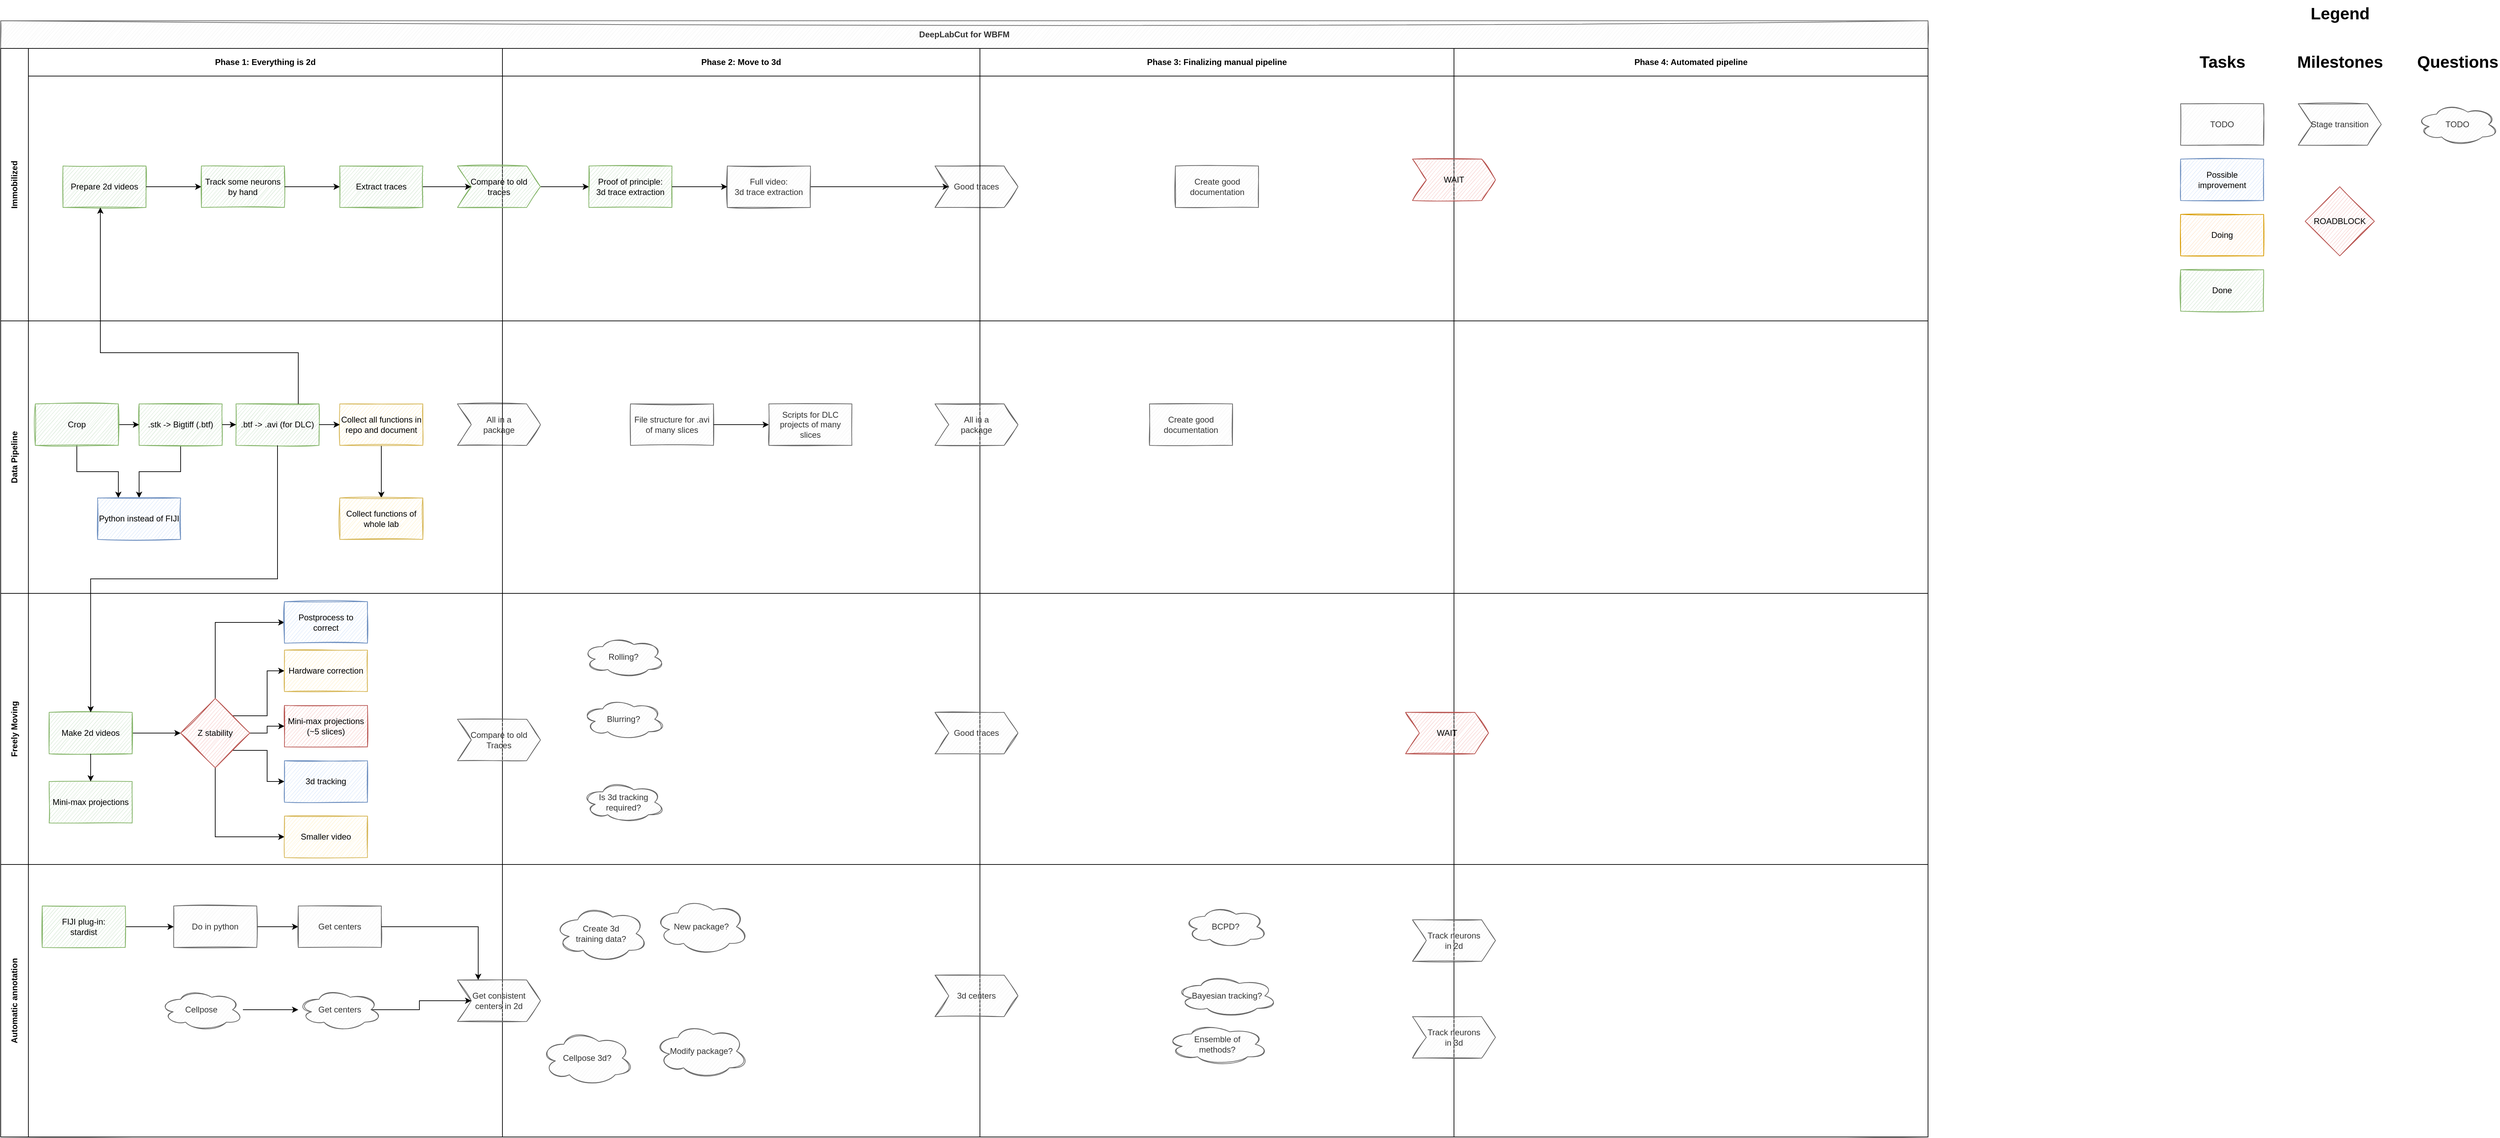 <mxfile version="13.7.9" type="device" pages="2"><diagram id="wFE0QG_FPsp0jaGvCLVb" name="Cross_functional_flowchart"><mxGraphModel dx="1337" dy="537" grid="1" gridSize="10" guides="1" tooltips="1" connect="1" arrows="1" fold="1" page="1" pageScale="1" pageWidth="850" pageHeight="1100" math="0" shadow="0"><root><mxCell id="0"/><mxCell id="1" parent="0"/><mxCell id="hev4BvdLg8yKeQbU-Obf-103" value="Legend" style="text;strokeColor=none;fillColor=none;html=1;fontSize=24;fontStyle=1;verticalAlign=middle;align=center;glass=0;sketch=1;" parent="1" vertex="1"><mxGeometry x="3450" y="20" width="100" height="40" as="geometry"/></mxCell><mxCell id="hev4BvdLg8yKeQbU-Obf-104" value="TODO" style="rounded=0;whiteSpace=wrap;html=1;glass=0;sketch=1;fillColor=#f5f5f5;strokeColor=#666666;fontColor=#333333;" parent="1" vertex="1"><mxGeometry x="3270" y="170" width="120" height="60" as="geometry"/></mxCell><mxCell id="hev4BvdLg8yKeQbU-Obf-105" value="Doing" style="rounded=0;whiteSpace=wrap;html=1;glass=0;sketch=1;fillColor=#ffe6cc;strokeColor=#d79b00;" parent="1" vertex="1"><mxGeometry x="3270" y="330" width="120" height="60" as="geometry"/></mxCell><mxCell id="hev4BvdLg8yKeQbU-Obf-107" value="Done" style="rounded=0;whiteSpace=wrap;html=1;glass=0;sketch=1;fillColor=#d5e8d4;strokeColor=#82b366;" parent="1" vertex="1"><mxGeometry x="3270" y="410" width="120" height="60" as="geometry"/></mxCell><mxCell id="hev4BvdLg8yKeQbU-Obf-108" value="Possible improvement" style="rounded=0;whiteSpace=wrap;html=1;glass=0;sketch=1;fillColor=#dae8fc;strokeColor=#6c8ebf;" parent="1" vertex="1"><mxGeometry x="3270" y="250" width="120" height="60" as="geometry"/></mxCell><mxCell id="hev4BvdLg8yKeQbU-Obf-110" value="Tasks" style="text;strokeColor=none;fillColor=none;html=1;fontSize=24;fontStyle=1;verticalAlign=middle;align=center;glass=0;sketch=1;" parent="1" vertex="1"><mxGeometry x="3280" y="90" width="100" height="40" as="geometry"/></mxCell><mxCell id="hev4BvdLg8yKeQbU-Obf-111" value="Milestones" style="text;strokeColor=none;fillColor=none;html=1;fontSize=24;fontStyle=1;verticalAlign=middle;align=center;glass=0;sketch=1;" parent="1" vertex="1"><mxGeometry x="3450" y="90" width="100" height="40" as="geometry"/></mxCell><mxCell id="hev4BvdLg8yKeQbU-Obf-112" value="Questions" style="text;strokeColor=none;fillColor=none;html=1;fontSize=24;fontStyle=1;verticalAlign=middle;align=center;glass=0;sketch=1;" parent="1" vertex="1"><mxGeometry x="3620" y="90" width="100" height="40" as="geometry"/></mxCell><mxCell id="hev4BvdLg8yKeQbU-Obf-114" value="TODO" style="ellipse;shape=cloud;whiteSpace=wrap;html=1;fontFamily=Helvetica;fontSize=12;fontColor=#333333;align=center;strokeColor=#666666;fillColor=#f5f5f5;sketch=1;" parent="1" vertex="1"><mxGeometry x="3610" y="170" width="120" height="60" as="geometry"/></mxCell><mxCell id="hev4BvdLg8yKeQbU-Obf-177" value="ROADBLOCK" style="rhombus;whiteSpace=wrap;html=1;glass=0;sketch=1;fillColor=#f8cecc;strokeColor=#b85450;" parent="1" vertex="1"><mxGeometry x="3450" y="290" width="100" height="100" as="geometry"/></mxCell><mxCell id="hev4BvdLg8yKeQbU-Obf-63" value="DeepLabCut for WBFM" style="shape=table;childLayout=tableLayout;rowLines=0;columnLines=0;startSize=40;html=1;whiteSpace=wrap;collapsible=0;recursiveResize=0;expand=0;pointerEvents=0;fontStyle=1;align=center;glass=0;sketch=1;fillColor=#f5f5f5;strokeColor=#666666;fontColor=#333333;" parent="1" vertex="1"><mxGeometry x="120" y="50" width="2785" height="1614" as="geometry"/></mxCell><mxCell id="hev4BvdLg8yKeQbU-Obf-64" value="Immobilized" style="swimlane;horizontal=0;points=[[0,0.5],[1,0.5]];portConstraint=eastwest;startSize=40;html=1;whiteSpace=wrap;collapsible=0;recursiveResize=0;expand=0;pointerEvents=0;fontStyle=1" parent="hev4BvdLg8yKeQbU-Obf-63" vertex="1"><mxGeometry y="40" width="2785" height="394" as="geometry"/></mxCell><mxCell id="hev4BvdLg8yKeQbU-Obf-65" value="Phase 1: Everything is 2d" style="swimlane;connectable=0;startSize=40;html=1;whiteSpace=wrap;collapsible=0;recursiveResize=0;expand=0;pointerEvents=0;" parent="hev4BvdLg8yKeQbU-Obf-64" vertex="1"><mxGeometry x="40" width="685" height="394" as="geometry"/></mxCell><mxCell id="hev4BvdLg8yKeQbU-Obf-136" value="Prepare 2d videos" style="rounded=0;whiteSpace=wrap;html=1;glass=0;sketch=1;fillColor=#d5e8d4;strokeColor=#82b366;" parent="hev4BvdLg8yKeQbU-Obf-65" vertex="1"><mxGeometry x="50" y="170" width="120" height="60" as="geometry"/></mxCell><mxCell id="hev4BvdLg8yKeQbU-Obf-146" value="" style="edgeStyle=orthogonalEdgeStyle;rounded=0;orthogonalLoop=1;jettySize=auto;html=1;" parent="hev4BvdLg8yKeQbU-Obf-65" source="hev4BvdLg8yKeQbU-Obf-136" target="hev4BvdLg8yKeQbU-Obf-145" edge="1"><mxGeometry relative="1" as="geometry"/></mxCell><mxCell id="hev4BvdLg8yKeQbU-Obf-145" value="Track some neurons by hand" style="rounded=0;whiteSpace=wrap;html=1;glass=0;sketch=1;fillColor=#d5e8d4;strokeColor=#82b366;" parent="hev4BvdLg8yKeQbU-Obf-65" vertex="1"><mxGeometry x="250" y="170" width="120" height="60" as="geometry"/></mxCell><mxCell id="hev4BvdLg8yKeQbU-Obf-148" value="" style="edgeStyle=orthogonalEdgeStyle;rounded=0;orthogonalLoop=1;jettySize=auto;html=1;" parent="hev4BvdLg8yKeQbU-Obf-65" source="hev4BvdLg8yKeQbU-Obf-145" target="hev4BvdLg8yKeQbU-Obf-147" edge="1"><mxGeometry relative="1" as="geometry"/></mxCell><mxCell id="hev4BvdLg8yKeQbU-Obf-147" value="Extract traces" style="rounded=0;whiteSpace=wrap;html=1;glass=0;sketch=1;fillColor=#d5e8d4;strokeColor=#82b366;" parent="hev4BvdLg8yKeQbU-Obf-65" vertex="1"><mxGeometry x="450" y="170" width="120" height="60" as="geometry"/></mxCell><mxCell id="hev4BvdLg8yKeQbU-Obf-66" value="Phase 2: Move to 3d" style="swimlane;connectable=0;startSize=40;html=1;whiteSpace=wrap;collapsible=0;recursiveResize=0;expand=0;pointerEvents=0;" parent="hev4BvdLg8yKeQbU-Obf-64" vertex="1"><mxGeometry x="725" width="690" height="394" as="geometry"/></mxCell><mxCell id="hev4BvdLg8yKeQbU-Obf-206" style="edgeStyle=orthogonalEdgeStyle;rounded=0;orthogonalLoop=1;jettySize=auto;html=1;exitX=1;exitY=0.5;exitDx=0;exitDy=0;entryX=0;entryY=0.5;entryDx=0;entryDy=0;" parent="hev4BvdLg8yKeQbU-Obf-66" source="hev4BvdLg8yKeQbU-Obf-149" target="hev4BvdLg8yKeQbU-Obf-205" edge="1"><mxGeometry relative="1" as="geometry"/></mxCell><mxCell id="hev4BvdLg8yKeQbU-Obf-207" value="Good traces" style="shape=step;perimeter=stepPerimeter;whiteSpace=wrap;html=1;fixedSize=1;fontFamily=Helvetica;fontSize=12;fontColor=#333333;align=center;strokeColor=#666666;fillColor=#f5f5f5;sketch=1;" parent="hev4BvdLg8yKeQbU-Obf-66" vertex="1"><mxGeometry x="625" y="170" width="120" height="60" as="geometry"/></mxCell><mxCell id="hev4BvdLg8yKeQbU-Obf-205" value="Proof of principle: &lt;br&gt;3d trace extraction" style="rounded=0;whiteSpace=wrap;html=1;glass=0;sketch=1;fillColor=#d5e8d4;strokeColor=#82b366;" parent="hev4BvdLg8yKeQbU-Obf-66" vertex="1"><mxGeometry x="125" y="170" width="120" height="60" as="geometry"/></mxCell><mxCell id="hev4BvdLg8yKeQbU-Obf-149" value="Compare to old traces" style="shape=step;perimeter=stepPerimeter;whiteSpace=wrap;html=1;fixedSize=1;fontFamily=Helvetica;fontSize=12;align=center;strokeColor=#82b366;fillColor=#d5e8d4;sketch=1;" parent="hev4BvdLg8yKeQbU-Obf-66" vertex="1"><mxGeometry x="-65" y="170" width="120" height="60" as="geometry"/></mxCell><mxCell id="hev4BvdLg8yKeQbU-Obf-67" value="Phase 3: Finalizing manual pipeline" style="swimlane;connectable=0;startSize=40;html=1;whiteSpace=wrap;collapsible=0;recursiveResize=0;expand=0;pointerEvents=0;" parent="hev4BvdLg8yKeQbU-Obf-64" vertex="1"><mxGeometry x="1415" width="685" height="394" as="geometry"/></mxCell><mxCell id="hev4BvdLg8yKeQbU-Obf-289" value="Create good documentation" style="rounded=0;whiteSpace=wrap;html=1;glass=0;sketch=1;fillColor=#f5f5f5;strokeColor=#666666;fontColor=#333333;" parent="hev4BvdLg8yKeQbU-Obf-67" vertex="1"><mxGeometry x="282.5" y="170" width="120" height="60" as="geometry"/></mxCell><mxCell id="hev4BvdLg8yKeQbU-Obf-257" value="Phase 4: Automated pipeline" style="swimlane;connectable=0;startSize=40;html=1;whiteSpace=wrap;collapsible=0;recursiveResize=0;expand=0;pointerEvents=0;" parent="hev4BvdLg8yKeQbU-Obf-64" vertex="1"><mxGeometry x="2100" width="685" height="394" as="geometry"/></mxCell><mxCell id="hev4BvdLg8yKeQbU-Obf-288" value="WAIT" style="shape=step;perimeter=stepPerimeter;whiteSpace=wrap;html=1;fixedSize=1;fontFamily=Helvetica;fontSize=12;align=center;strokeColor=#b85450;fillColor=#f8cecc;sketch=1;" parent="hev4BvdLg8yKeQbU-Obf-257" vertex="1"><mxGeometry x="-60" y="160" width="120" height="60" as="geometry"/></mxCell><mxCell id="hev4BvdLg8yKeQbU-Obf-150" style="edgeStyle=orthogonalEdgeStyle;rounded=0;orthogonalLoop=1;jettySize=auto;html=1;exitX=1;exitY=0.5;exitDx=0;exitDy=0;entryX=0;entryY=0.5;entryDx=0;entryDy=0;" parent="hev4BvdLg8yKeQbU-Obf-64" source="hev4BvdLg8yKeQbU-Obf-147" target="hev4BvdLg8yKeQbU-Obf-149" edge="1"><mxGeometry relative="1" as="geometry"/></mxCell><mxCell id="hev4BvdLg8yKeQbU-Obf-120" value="Data Pipeline" style="swimlane;horizontal=0;points=[[0,0.5],[1,0.5]];portConstraint=eastwest;startSize=40;html=1;whiteSpace=wrap;collapsible=0;recursiveResize=0;expand=0;pointerEvents=0;" parent="hev4BvdLg8yKeQbU-Obf-63" vertex="1"><mxGeometry y="434" width="2785" height="394" as="geometry"/></mxCell><mxCell id="hev4BvdLg8yKeQbU-Obf-121" value="" style="swimlane;connectable=0;startSize=0;html=1;whiteSpace=wrap;collapsible=0;recursiveResize=0;expand=0;pointerEvents=0;" parent="hev4BvdLg8yKeQbU-Obf-120" vertex="1"><mxGeometry x="40" width="685" height="394" as="geometry"/></mxCell><mxCell id="hev4BvdLg8yKeQbU-Obf-135" style="edgeStyle=orthogonalEdgeStyle;rounded=0;orthogonalLoop=1;jettySize=auto;html=1;exitX=0.5;exitY=1;exitDx=0;exitDy=0;entryX=0.5;entryY=0;entryDx=0;entryDy=0;" parent="hev4BvdLg8yKeQbU-Obf-121" source="hev4BvdLg8yKeQbU-Obf-124" target="hev4BvdLg8yKeQbU-Obf-134" edge="1"><mxGeometry relative="1" as="geometry"/></mxCell><mxCell id="hev4BvdLg8yKeQbU-Obf-287" style="edgeStyle=orthogonalEdgeStyle;rounded=0;orthogonalLoop=1;jettySize=auto;html=1;exitX=0.5;exitY=1;exitDx=0;exitDy=0;" parent="hev4BvdLg8yKeQbU-Obf-121" source="hev4BvdLg8yKeQbU-Obf-263" target="hev4BvdLg8yKeQbU-Obf-286" edge="1"><mxGeometry relative="1" as="geometry"/></mxCell><mxCell id="hev4BvdLg8yKeQbU-Obf-263" value="Collect all functions in repo and document" style="rounded=0;whiteSpace=wrap;html=1;glass=0;sketch=1;fillColor=#fff2cc;strokeColor=#d6b656;" parent="hev4BvdLg8yKeQbU-Obf-121" vertex="1"><mxGeometry x="450" y="120" width="120" height="60" as="geometry"/></mxCell><mxCell id="hev4BvdLg8yKeQbU-Obf-125" value=".btf -&amp;gt; .avi (for DLC)" style="rounded=0;whiteSpace=wrap;html=1;glass=0;sketch=1;fillColor=#d5e8d4;strokeColor=#82b366;" parent="hev4BvdLg8yKeQbU-Obf-121" vertex="1"><mxGeometry x="300" y="120" width="120" height="60" as="geometry"/></mxCell><mxCell id="hev4BvdLg8yKeQbU-Obf-124" value=".stk -&amp;gt; Bigtiff (.btf)" style="rounded=0;whiteSpace=wrap;html=1;glass=0;sketch=1;fillColor=#d5e8d4;strokeColor=#82b366;" parent="hev4BvdLg8yKeQbU-Obf-121" vertex="1"><mxGeometry x="160" y="120" width="120" height="60" as="geometry"/></mxCell><mxCell id="hev4BvdLg8yKeQbU-Obf-126" value="" style="edgeStyle=orthogonalEdgeStyle;rounded=0;orthogonalLoop=1;jettySize=auto;html=1;" parent="hev4BvdLg8yKeQbU-Obf-121" source="hev4BvdLg8yKeQbU-Obf-124" target="hev4BvdLg8yKeQbU-Obf-125" edge="1"><mxGeometry relative="1" as="geometry"/></mxCell><mxCell id="hev4BvdLg8yKeQbU-Obf-138" style="edgeStyle=orthogonalEdgeStyle;rounded=0;orthogonalLoop=1;jettySize=auto;html=1;exitX=1;exitY=0.5;exitDx=0;exitDy=0;entryX=0;entryY=0.5;entryDx=0;entryDy=0;" parent="hev4BvdLg8yKeQbU-Obf-121" source="hev4BvdLg8yKeQbU-Obf-137" target="hev4BvdLg8yKeQbU-Obf-124" edge="1"><mxGeometry relative="1" as="geometry"/></mxCell><mxCell id="hev4BvdLg8yKeQbU-Obf-140" style="edgeStyle=orthogonalEdgeStyle;rounded=0;orthogonalLoop=1;jettySize=auto;html=1;exitX=0.5;exitY=1;exitDx=0;exitDy=0;entryX=0.25;entryY=0;entryDx=0;entryDy=0;" parent="hev4BvdLg8yKeQbU-Obf-121" source="hev4BvdLg8yKeQbU-Obf-137" target="hev4BvdLg8yKeQbU-Obf-134" edge="1"><mxGeometry relative="1" as="geometry"/></mxCell><mxCell id="hev4BvdLg8yKeQbU-Obf-137" value="Crop" style="rounded=0;whiteSpace=wrap;html=1;glass=0;sketch=1;fillColor=#d5e8d4;strokeColor=#82b366;" parent="hev4BvdLg8yKeQbU-Obf-121" vertex="1"><mxGeometry x="10" y="120" width="120" height="60" as="geometry"/></mxCell><mxCell id="hev4BvdLg8yKeQbU-Obf-212" value="All in a &lt;br&gt;package" style="shape=step;perimeter=stepPerimeter;whiteSpace=wrap;html=1;fixedSize=1;fontFamily=Helvetica;fontSize=12;fontColor=#333333;align=center;strokeColor=#666666;fillColor=#f5f5f5;sketch=1;" parent="hev4BvdLg8yKeQbU-Obf-121" vertex="1"><mxGeometry x="620" y="120" width="120" height="60" as="geometry"/></mxCell><mxCell id="hev4BvdLg8yKeQbU-Obf-286" value="Collect functions of whole lab" style="rounded=0;whiteSpace=wrap;html=1;glass=0;sketch=1;fillColor=#fff2cc;strokeColor=#d6b656;" parent="hev4BvdLg8yKeQbU-Obf-121" vertex="1"><mxGeometry x="450" y="256" width="120" height="60" as="geometry"/></mxCell><mxCell id="hev4BvdLg8yKeQbU-Obf-134" value="Python instead of FIJI" style="rounded=0;whiteSpace=wrap;html=1;glass=0;sketch=1;fillColor=#dae8fc;strokeColor=#6c8ebf;" parent="hev4BvdLg8yKeQbU-Obf-121" vertex="1"><mxGeometry x="100" y="256" width="120" height="60" as="geometry"/></mxCell><mxCell id="hev4BvdLg8yKeQbU-Obf-264" value="" style="edgeStyle=orthogonalEdgeStyle;rounded=0;orthogonalLoop=1;jettySize=auto;html=1;" parent="hev4BvdLg8yKeQbU-Obf-121" source="hev4BvdLg8yKeQbU-Obf-125" target="hev4BvdLg8yKeQbU-Obf-263" edge="1"><mxGeometry relative="1" as="geometry"/></mxCell><mxCell id="hev4BvdLg8yKeQbU-Obf-122" value="" style="swimlane;connectable=0;startSize=0;html=1;whiteSpace=wrap;collapsible=0;recursiveResize=0;expand=0;pointerEvents=0;" parent="hev4BvdLg8yKeQbU-Obf-120" vertex="1"><mxGeometry x="725" width="690" height="394" as="geometry"/></mxCell><mxCell id="hev4BvdLg8yKeQbU-Obf-213" value="File structure for .avi of many slices" style="rounded=0;whiteSpace=wrap;html=1;glass=0;sketch=1;fillColor=#f5f5f5;strokeColor=#666666;fontColor=#333333;" parent="hev4BvdLg8yKeQbU-Obf-122" vertex="1"><mxGeometry x="185" y="120" width="120" height="60" as="geometry"/></mxCell><mxCell id="hev4BvdLg8yKeQbU-Obf-215" value="" style="edgeStyle=orthogonalEdgeStyle;rounded=0;orthogonalLoop=1;jettySize=auto;html=1;" parent="hev4BvdLg8yKeQbU-Obf-122" source="hev4BvdLg8yKeQbU-Obf-213" target="hev4BvdLg8yKeQbU-Obf-214" edge="1"><mxGeometry relative="1" as="geometry"/></mxCell><mxCell id="hev4BvdLg8yKeQbU-Obf-214" value="Scripts for DLC projects of many slices" style="rounded=0;whiteSpace=wrap;html=1;glass=0;sketch=1;fillColor=#f5f5f5;strokeColor=#666666;fontColor=#333333;" parent="hev4BvdLg8yKeQbU-Obf-122" vertex="1"><mxGeometry x="385" y="120" width="120" height="60" as="geometry"/></mxCell><mxCell id="hev4BvdLg8yKeQbU-Obf-123" value="" style="swimlane;connectable=0;startSize=0;html=1;whiteSpace=wrap;collapsible=0;recursiveResize=0;expand=0;pointerEvents=0;" parent="hev4BvdLg8yKeQbU-Obf-120" vertex="1"><mxGeometry x="1415" width="685" height="394" as="geometry"/></mxCell><mxCell id="hev4BvdLg8yKeQbU-Obf-284" value="All in a &lt;br&gt;package" style="shape=step;perimeter=stepPerimeter;whiteSpace=wrap;html=1;fixedSize=1;fontFamily=Helvetica;fontSize=12;fontColor=#333333;align=center;strokeColor=#666666;fillColor=#f5f5f5;sketch=1;" parent="hev4BvdLg8yKeQbU-Obf-123" vertex="1"><mxGeometry x="-65" y="120" width="120" height="60" as="geometry"/></mxCell><mxCell id="hev4BvdLg8yKeQbU-Obf-308" value="Create good documentation" style="rounded=0;whiteSpace=wrap;html=1;glass=0;sketch=1;fillColor=#f5f5f5;strokeColor=#666666;fontColor=#333333;" parent="hev4BvdLg8yKeQbU-Obf-123" vertex="1"><mxGeometry x="245" y="120" width="120" height="60" as="geometry"/></mxCell><mxCell id="hev4BvdLg8yKeQbU-Obf-258" style="swimlane;connectable=0;startSize=0;html=1;whiteSpace=wrap;collapsible=0;recursiveResize=0;expand=0;pointerEvents=0;" parent="hev4BvdLg8yKeQbU-Obf-120" vertex="1"><mxGeometry x="2100" width="685" height="394" as="geometry"/></mxCell><mxCell id="hev4BvdLg8yKeQbU-Obf-68" value="Freely Moving&lt;br&gt;" style="swimlane;horizontal=0;points=[[0,0.5],[1,0.5]];portConstraint=eastwest;startSize=40;html=1;whiteSpace=wrap;collapsible=0;recursiveResize=0;expand=0;pointerEvents=0;" parent="hev4BvdLg8yKeQbU-Obf-63" vertex="1"><mxGeometry y="828" width="2785" height="392" as="geometry"/></mxCell><mxCell id="hev4BvdLg8yKeQbU-Obf-69" value="" style="swimlane;connectable=0;startSize=0;html=1;whiteSpace=wrap;collapsible=0;recursiveResize=0;expand=0;pointerEvents=0;" parent="hev4BvdLg8yKeQbU-Obf-68" vertex="1"><mxGeometry x="40" width="685" height="392" as="geometry"/></mxCell><mxCell id="hev4BvdLg8yKeQbU-Obf-179" style="edgeStyle=orthogonalEdgeStyle;rounded=0;orthogonalLoop=1;jettySize=auto;html=1;exitX=1;exitY=0.5;exitDx=0;exitDy=0;" parent="hev4BvdLg8yKeQbU-Obf-69" source="hev4BvdLg8yKeQbU-Obf-151" target="hev4BvdLg8yKeQbU-Obf-178" edge="1"><mxGeometry relative="1" as="geometry"/></mxCell><mxCell id="hev4BvdLg8yKeQbU-Obf-183" style="edgeStyle=orthogonalEdgeStyle;rounded=0;orthogonalLoop=1;jettySize=auto;html=1;exitX=0.5;exitY=0;exitDx=0;exitDy=0;entryX=0;entryY=0.5;entryDx=0;entryDy=0;" parent="hev4BvdLg8yKeQbU-Obf-69" source="hev4BvdLg8yKeQbU-Obf-178" target="hev4BvdLg8yKeQbU-Obf-180" edge="1"><mxGeometry relative="1" as="geometry"/></mxCell><mxCell id="hev4BvdLg8yKeQbU-Obf-180" value="Postprocess to correct" style="rounded=0;whiteSpace=wrap;html=1;glass=0;sketch=1;fillColor=#dae8fc;strokeColor=#6c8ebf;" parent="hev4BvdLg8yKeQbU-Obf-69" vertex="1"><mxGeometry x="370" y="12" width="120" height="60" as="geometry"/></mxCell><mxCell id="iE_my3xaomzbqtT_c_Il-1" style="edgeStyle=orthogonalEdgeStyle;rounded=0;orthogonalLoop=1;jettySize=auto;html=1;exitX=1;exitY=0;exitDx=0;exitDy=0;entryX=0;entryY=0.5;entryDx=0;entryDy=0;" parent="hev4BvdLg8yKeQbU-Obf-69" source="hev4BvdLg8yKeQbU-Obf-178" target="hev4BvdLg8yKeQbU-Obf-181" edge="1"><mxGeometry relative="1" as="geometry"/></mxCell><mxCell id="hev4BvdLg8yKeQbU-Obf-181" value="Hardware correction" style="rounded=0;whiteSpace=wrap;html=1;glass=0;sketch=1;fillColor=#fff2cc;strokeColor=#d6b656;" parent="hev4BvdLg8yKeQbU-Obf-69" vertex="1"><mxGeometry x="370" y="82" width="120" height="60" as="geometry"/></mxCell><mxCell id="hev4BvdLg8yKeQbU-Obf-196" value="Mini-max projections (~5 slices)" style="rounded=0;whiteSpace=wrap;html=1;glass=0;sketch=1;fillColor=#f8cecc;strokeColor=#b85450;" parent="hev4BvdLg8yKeQbU-Obf-69" vertex="1"><mxGeometry x="370" y="162" width="120" height="60" as="geometry"/></mxCell><mxCell id="ZXz4maVimD7u6ztqTtfH-4" style="edgeStyle=orthogonalEdgeStyle;rounded=0;orthogonalLoop=1;jettySize=auto;html=1;exitX=1;exitY=0.5;exitDx=0;exitDy=0;entryX=0;entryY=0.5;entryDx=0;entryDy=0;" edge="1" parent="hev4BvdLg8yKeQbU-Obf-69" source="hev4BvdLg8yKeQbU-Obf-178" target="hev4BvdLg8yKeQbU-Obf-196"><mxGeometry relative="1" as="geometry"/></mxCell><mxCell id="ZXz4maVimD7u6ztqTtfH-5" style="edgeStyle=orthogonalEdgeStyle;rounded=0;orthogonalLoop=1;jettySize=auto;html=1;exitX=1;exitY=1;exitDx=0;exitDy=0;entryX=0;entryY=0.5;entryDx=0;entryDy=0;" edge="1" parent="hev4BvdLg8yKeQbU-Obf-69" source="hev4BvdLg8yKeQbU-Obf-178" target="hev4BvdLg8yKeQbU-Obf-198"><mxGeometry relative="1" as="geometry"/></mxCell><mxCell id="ZXz4maVimD7u6ztqTtfH-7" style="edgeStyle=orthogonalEdgeStyle;rounded=0;orthogonalLoop=1;jettySize=auto;html=1;exitX=0.5;exitY=1;exitDx=0;exitDy=0;entryX=0;entryY=0.5;entryDx=0;entryDy=0;" edge="1" parent="hev4BvdLg8yKeQbU-Obf-69" source="hev4BvdLg8yKeQbU-Obf-178" target="ZXz4maVimD7u6ztqTtfH-6"><mxGeometry relative="1" as="geometry"/></mxCell><mxCell id="hev4BvdLg8yKeQbU-Obf-178" value="Z stability" style="rhombus;whiteSpace=wrap;html=1;glass=0;sketch=1;fillColor=#f8cecc;strokeColor=#b85450;" parent="hev4BvdLg8yKeQbU-Obf-69" vertex="1"><mxGeometry x="220" y="152" width="100" height="100" as="geometry"/></mxCell><mxCell id="hev4BvdLg8yKeQbU-Obf-151" value="Make 2d videos" style="rounded=0;whiteSpace=wrap;html=1;glass=0;sketch=1;fillColor=#d5e8d4;strokeColor=#82b366;" parent="hev4BvdLg8yKeQbU-Obf-69" vertex="1"><mxGeometry x="30" y="172" width="120" height="60" as="geometry"/></mxCell><mxCell id="hev4BvdLg8yKeQbU-Obf-198" value="3d tracking" style="rounded=0;whiteSpace=wrap;html=1;glass=0;sketch=1;fillColor=#dae8fc;strokeColor=#6c8ebf;" parent="hev4BvdLg8yKeQbU-Obf-69" vertex="1"><mxGeometry x="370" y="242" width="120" height="60" as="geometry"/></mxCell><mxCell id="iE_my3xaomzbqtT_c_Il-30" value="Mini-max projections" style="rounded=0;whiteSpace=wrap;html=1;glass=0;sketch=1;fillColor=#d5e8d4;strokeColor=#82b366;" parent="hev4BvdLg8yKeQbU-Obf-69" vertex="1"><mxGeometry x="30" y="272" width="120" height="60" as="geometry"/></mxCell><mxCell id="iE_my3xaomzbqtT_c_Il-31" value="" style="edgeStyle=orthogonalEdgeStyle;rounded=0;orthogonalLoop=1;jettySize=auto;html=1;" parent="hev4BvdLg8yKeQbU-Obf-69" source="hev4BvdLg8yKeQbU-Obf-151" target="iE_my3xaomzbqtT_c_Il-30" edge="1"><mxGeometry relative="1" as="geometry"/></mxCell><mxCell id="ZXz4maVimD7u6ztqTtfH-6" value="Smaller video" style="rounded=0;whiteSpace=wrap;html=1;glass=0;sketch=1;fillColor=#fff2cc;strokeColor=#d6b656;" vertex="1" parent="hev4BvdLg8yKeQbU-Obf-69"><mxGeometry x="370" y="322" width="120" height="60" as="geometry"/></mxCell><mxCell id="hev4BvdLg8yKeQbU-Obf-70" value="" style="swimlane;connectable=0;startSize=0;html=1;whiteSpace=wrap;collapsible=0;recursiveResize=0;expand=0;pointerEvents=0;" parent="hev4BvdLg8yKeQbU-Obf-68" vertex="1"><mxGeometry x="725" width="690" height="392" as="geometry"/></mxCell><mxCell id="hev4BvdLg8yKeQbU-Obf-309" value="Rolling?" style="ellipse;shape=cloud;whiteSpace=wrap;html=1;fontFamily=Helvetica;fontSize=12;fontColor=#333333;align=center;strokeColor=#666666;fillColor=#f5f5f5;sketch=1;" parent="hev4BvdLg8yKeQbU-Obf-70" vertex="1"><mxGeometry x="115" y="62" width="120" height="60" as="geometry"/></mxCell><mxCell id="hev4BvdLg8yKeQbU-Obf-310" value="Blurring?" style="ellipse;shape=cloud;whiteSpace=wrap;html=1;fontFamily=Helvetica;fontSize=12;fontColor=#333333;align=center;strokeColor=#666666;fillColor=#f5f5f5;sketch=1;" parent="hev4BvdLg8yKeQbU-Obf-70" vertex="1"><mxGeometry x="115" y="152" width="120" height="60" as="geometry"/></mxCell><mxCell id="hev4BvdLg8yKeQbU-Obf-115" value="Compare to old&lt;br&gt;Traces" style="shape=step;perimeter=stepPerimeter;whiteSpace=wrap;html=1;fixedSize=1;fontFamily=Helvetica;fontSize=12;fontColor=#333333;align=center;strokeColor=#666666;fillColor=#f5f5f5;sketch=1;" parent="hev4BvdLg8yKeQbU-Obf-70" vertex="1"><mxGeometry x="-65" y="182" width="120" height="60" as="geometry"/></mxCell><mxCell id="hev4BvdLg8yKeQbU-Obf-311" value="Is 3d tracking required?" style="ellipse;shape=cloud;whiteSpace=wrap;html=1;fontFamily=Helvetica;fontSize=12;fontColor=#333333;align=center;strokeColor=#666666;fillColor=#f5f5f5;sketch=1;" parent="hev4BvdLg8yKeQbU-Obf-70" vertex="1"><mxGeometry x="115" y="272" width="120" height="60" as="geometry"/></mxCell><mxCell id="hev4BvdLg8yKeQbU-Obf-71" value="" style="swimlane;connectable=0;startSize=0;html=1;whiteSpace=wrap;collapsible=0;recursiveResize=0;expand=0;pointerEvents=0;" parent="hev4BvdLg8yKeQbU-Obf-68" vertex="1"><mxGeometry x="1415" width="685" height="392" as="geometry"/></mxCell><mxCell id="hev4BvdLg8yKeQbU-Obf-285" value="Good traces" style="shape=step;perimeter=stepPerimeter;whiteSpace=wrap;html=1;fixedSize=1;fontFamily=Helvetica;fontSize=12;fontColor=#333333;align=center;strokeColor=#666666;fillColor=#f5f5f5;sketch=1;" parent="hev4BvdLg8yKeQbU-Obf-71" vertex="1"><mxGeometry x="-65" y="172" width="120" height="60" as="geometry"/></mxCell><mxCell id="hev4BvdLg8yKeQbU-Obf-259" style="swimlane;connectable=0;startSize=0;html=1;whiteSpace=wrap;collapsible=0;recursiveResize=0;expand=0;pointerEvents=0;" parent="hev4BvdLg8yKeQbU-Obf-68" vertex="1"><mxGeometry x="2100" width="685" height="392" as="geometry"/></mxCell><mxCell id="iE_my3xaomzbqtT_c_Il-6" value="WAIT" style="shape=step;perimeter=stepPerimeter;whiteSpace=wrap;html=1;fixedSize=1;fontFamily=Helvetica;fontSize=12;align=center;strokeColor=#b85450;fillColor=#f8cecc;sketch=1;" parent="hev4BvdLg8yKeQbU-Obf-259" vertex="1"><mxGeometry x="-70" y="172" width="120" height="60" as="geometry"/></mxCell><mxCell id="hev4BvdLg8yKeQbU-Obf-72" value="Automatic annotation" style="swimlane;horizontal=0;points=[[0,0.5],[1,0.5]];portConstraint=eastwest;startSize=40;html=1;whiteSpace=wrap;collapsible=0;recursiveResize=0;expand=0;pointerEvents=0;" parent="hev4BvdLg8yKeQbU-Obf-63" vertex="1"><mxGeometry y="1220" width="2785" height="394" as="geometry"/></mxCell><mxCell id="hev4BvdLg8yKeQbU-Obf-73" value="" style="swimlane;connectable=0;startSize=0;html=1;whiteSpace=wrap;collapsible=0;recursiveResize=0;expand=0;pointerEvents=0;" parent="hev4BvdLg8yKeQbU-Obf-72" vertex="1"><mxGeometry x="40" width="685" height="394" as="geometry"/></mxCell><mxCell id="2TX8q4h2jTVLsFFCNj67-2" style="edgeStyle=orthogonalEdgeStyle;rounded=0;orthogonalLoop=1;jettySize=auto;html=1;exitX=1;exitY=0.5;exitDx=0;exitDy=0;entryX=0;entryY=0.5;entryDx=0;entryDy=0;" parent="hev4BvdLg8yKeQbU-Obf-73" source="hev4BvdLg8yKeQbU-Obf-202" target="2TX8q4h2jTVLsFFCNj67-1" edge="1"><mxGeometry relative="1" as="geometry"/></mxCell><mxCell id="hev4BvdLg8yKeQbU-Obf-202" value="Do in python" style="rounded=0;whiteSpace=wrap;html=1;glass=0;sketch=1;fillColor=#f5f5f5;strokeColor=#666666;fontColor=#333333;" parent="hev4BvdLg8yKeQbU-Obf-73" vertex="1"><mxGeometry x="210" y="60" width="120" height="60" as="geometry"/></mxCell><mxCell id="hev4BvdLg8yKeQbU-Obf-203" style="edgeStyle=orthogonalEdgeStyle;rounded=0;orthogonalLoop=1;jettySize=auto;html=1;exitX=1;exitY=0.5;exitDx=0;exitDy=0;" parent="hev4BvdLg8yKeQbU-Obf-73" source="hev4BvdLg8yKeQbU-Obf-200" target="hev4BvdLg8yKeQbU-Obf-202" edge="1"><mxGeometry relative="1" as="geometry"/></mxCell><mxCell id="hev4BvdLg8yKeQbU-Obf-200" value="FIJI plug-in:&lt;br&gt;stardist" style="rounded=0;whiteSpace=wrap;html=1;glass=0;sketch=1;fillColor=#d5e8d4;strokeColor=#82b366;" parent="hev4BvdLg8yKeQbU-Obf-73" vertex="1"><mxGeometry x="20" y="60" width="120" height="60" as="geometry"/></mxCell><mxCell id="2TX8q4h2jTVLsFFCNj67-1" value="Get centers" style="rounded=0;whiteSpace=wrap;html=1;glass=0;sketch=1;fillColor=#f5f5f5;strokeColor=#666666;fontColor=#333333;" parent="hev4BvdLg8yKeQbU-Obf-73" vertex="1"><mxGeometry x="390" y="60" width="120" height="60" as="geometry"/></mxCell><mxCell id="hev4BvdLg8yKeQbU-Obf-201" value="Cellpose" style="ellipse;shape=cloud;whiteSpace=wrap;html=1;fontFamily=Helvetica;fontSize=12;fontColor=#333333;align=center;strokeColor=#666666;fillColor=#f5f5f5;sketch=1;" parent="hev4BvdLg8yKeQbU-Obf-73" vertex="1"><mxGeometry x="190" y="180" width="120" height="60" as="geometry"/></mxCell><mxCell id="hev4BvdLg8yKeQbU-Obf-74" value="" style="swimlane;connectable=0;startSize=0;html=1;whiteSpace=wrap;collapsible=0;recursiveResize=0;expand=0;pointerEvents=0;" parent="hev4BvdLg8yKeQbU-Obf-72" vertex="1"><mxGeometry x="725" width="690" height="394" as="geometry"/></mxCell><mxCell id="PgHtHLMJaOZ6lrCSqh0O-1" value="Create 3d &lt;br&gt;training data?" style="ellipse;shape=cloud;whiteSpace=wrap;html=1;rounded=0;shadow=0;glass=0;sketch=1;strokeWidth=1;fillColor=#f5f5f5;strokeColor=#666666;fontColor=#333333;" vertex="1" parent="hev4BvdLg8yKeQbU-Obf-74"><mxGeometry x="75" y="60" width="135" height="80" as="geometry"/></mxCell><mxCell id="1MeQlNhRSGCnsVHs70Nt-3" value="New package?" style="ellipse;shape=cloud;whiteSpace=wrap;html=1;rounded=0;shadow=0;glass=0;sketch=1;strokeWidth=1;fillColor=#f5f5f5;strokeColor=#666666;fontColor=#333333;" parent="hev4BvdLg8yKeQbU-Obf-74" vertex="1"><mxGeometry x="220" y="50" width="135" height="80" as="geometry"/></mxCell><mxCell id="hev4BvdLg8yKeQbU-Obf-204" value="Get consistent centers in 2d" style="shape=step;perimeter=stepPerimeter;whiteSpace=wrap;html=1;fixedSize=1;fontFamily=Helvetica;fontSize=12;fontColor=#333333;align=center;strokeColor=#666666;fillColor=#f5f5f5;sketch=1;" parent="hev4BvdLg8yKeQbU-Obf-74" vertex="1"><mxGeometry x="-65" y="167" width="120" height="60" as="geometry"/></mxCell><mxCell id="2TX8q4h2jTVLsFFCNj67-8" value="Cellpose 3d?" style="ellipse;shape=cloud;whiteSpace=wrap;html=1;rounded=0;shadow=0;glass=0;sketch=1;strokeWidth=1;fillColor=#f5f5f5;strokeColor=#666666;fontColor=#333333;" parent="hev4BvdLg8yKeQbU-Obf-74" vertex="1"><mxGeometry x="55" y="240" width="135" height="80" as="geometry"/></mxCell><mxCell id="1MeQlNhRSGCnsVHs70Nt-2" value="Modify package?" style="ellipse;shape=cloud;whiteSpace=wrap;html=1;rounded=0;shadow=0;glass=0;sketch=1;strokeWidth=1;fillColor=#f5f5f5;strokeColor=#666666;fontColor=#333333;" parent="hev4BvdLg8yKeQbU-Obf-74" vertex="1"><mxGeometry x="220" y="230" width="135" height="80" as="geometry"/></mxCell><mxCell id="hev4BvdLg8yKeQbU-Obf-75" value="" style="swimlane;connectable=0;startSize=0;html=1;whiteSpace=wrap;collapsible=0;recursiveResize=0;expand=0;pointerEvents=0;" parent="hev4BvdLg8yKeQbU-Obf-72" vertex="1"><mxGeometry x="1415" width="685" height="394" as="geometry"/></mxCell><mxCell id="iE_my3xaomzbqtT_c_Il-29" value="BCPD?" style="ellipse;shape=cloud;whiteSpace=wrap;html=1;fontFamily=Helvetica;fontSize=12;fontColor=#333333;align=center;strokeColor=#666666;fillColor=#f5f5f5;sketch=1;" parent="hev4BvdLg8yKeQbU-Obf-75" vertex="1"><mxGeometry x="295" y="60" width="120" height="60" as="geometry"/></mxCell><mxCell id="1MeQlNhRSGCnsVHs70Nt-20" value="Bayesian tracking?" style="ellipse;shape=cloud;whiteSpace=wrap;html=1;fontFamily=Helvetica;fontSize=12;fontColor=#333333;align=center;strokeColor=#666666;fillColor=#f5f5f5;sketch=1;" parent="hev4BvdLg8yKeQbU-Obf-75" vertex="1"><mxGeometry x="282.5" y="160" width="147.5" height="60" as="geometry"/></mxCell><mxCell id="1MeQlNhRSGCnsVHs70Nt-21" value="Ensemble of &lt;br&gt;methods?" style="ellipse;shape=cloud;whiteSpace=wrap;html=1;fontFamily=Helvetica;fontSize=12;fontColor=#333333;align=center;strokeColor=#666666;fillColor=#f5f5f5;sketch=1;" parent="hev4BvdLg8yKeQbU-Obf-75" vertex="1"><mxGeometry x="268.75" y="230" width="147.5" height="60" as="geometry"/></mxCell><mxCell id="hev4BvdLg8yKeQbU-Obf-260" style="swimlane;connectable=0;startSize=0;html=1;whiteSpace=wrap;collapsible=0;recursiveResize=0;expand=0;pointerEvents=0;" parent="hev4BvdLg8yKeQbU-Obf-72" vertex="1"><mxGeometry x="2100" width="685" height="394" as="geometry"/></mxCell><mxCell id="hev4BvdLg8yKeQbU-Obf-261" value="Track neurons &lt;br&gt;in 2d" style="shape=step;perimeter=stepPerimeter;whiteSpace=wrap;html=1;fixedSize=1;fontFamily=Helvetica;fontSize=12;fontColor=#333333;align=center;strokeColor=#666666;fillColor=#f5f5f5;sketch=1;" parent="hev4BvdLg8yKeQbU-Obf-260" vertex="1"><mxGeometry x="-60" y="80" width="120" height="60" as="geometry"/></mxCell><mxCell id="hev4BvdLg8yKeQbU-Obf-262" value="Track neurons &lt;br&gt;in 3d" style="shape=step;perimeter=stepPerimeter;whiteSpace=wrap;html=1;fixedSize=1;fontFamily=Helvetica;fontSize=12;fontColor=#333333;align=center;strokeColor=#666666;fillColor=#f5f5f5;sketch=1;" parent="hev4BvdLg8yKeQbU-Obf-260" vertex="1"><mxGeometry x="-60" y="220" width="120" height="60" as="geometry"/></mxCell><mxCell id="2TX8q4h2jTVLsFFCNj67-4" style="edgeStyle=orthogonalEdgeStyle;rounded=0;orthogonalLoop=1;jettySize=auto;html=1;exitX=1;exitY=0.5;exitDx=0;exitDy=0;entryX=0.25;entryY=0;entryDx=0;entryDy=0;" parent="hev4BvdLg8yKeQbU-Obf-72" source="2TX8q4h2jTVLsFFCNj67-1" target="hev4BvdLg8yKeQbU-Obf-204" edge="1"><mxGeometry relative="1" as="geometry"/></mxCell><mxCell id="hev4BvdLg8yKeQbU-Obf-144" style="edgeStyle=orthogonalEdgeStyle;rounded=0;orthogonalLoop=1;jettySize=auto;html=1;entryX=0.45;entryY=1;entryDx=0;entryDy=0;entryPerimeter=0;" parent="hev4BvdLg8yKeQbU-Obf-63" source="hev4BvdLg8yKeQbU-Obf-125" target="hev4BvdLg8yKeQbU-Obf-136" edge="1"><mxGeometry relative="1" as="geometry"><Array as="points"><mxPoint x="430" y="480"/><mxPoint x="144" y="480"/></Array></mxGeometry></mxCell><mxCell id="hev4BvdLg8yKeQbU-Obf-155" style="edgeStyle=orthogonalEdgeStyle;rounded=0;orthogonalLoop=1;jettySize=auto;html=1;exitX=0.5;exitY=1;exitDx=0;exitDy=0;" parent="hev4BvdLg8yKeQbU-Obf-63" source="hev4BvdLg8yKeQbU-Obf-125" target="hev4BvdLg8yKeQbU-Obf-151" edge="1"><mxGeometry relative="1" as="geometry"/></mxCell><mxCell id="hev4BvdLg8yKeQbU-Obf-211" value="Stage transition" style="shape=step;perimeter=stepPerimeter;whiteSpace=wrap;html=1;fixedSize=1;fontFamily=Helvetica;fontSize=12;fontColor=#333333;align=center;strokeColor=#666666;fillColor=#f5f5f5;sketch=1;" parent="1" vertex="1"><mxGeometry x="3440" y="170" width="120" height="60" as="geometry"/></mxCell><mxCell id="hev4BvdLg8yKeQbU-Obf-210" value="3d centers" style="shape=step;perimeter=stepPerimeter;whiteSpace=wrap;html=1;fixedSize=1;fontFamily=Helvetica;fontSize=12;fontColor=#333333;align=center;strokeColor=#666666;fillColor=#f5f5f5;sketch=1;" parent="1" vertex="1"><mxGeometry x="1470" y="1430" width="120" height="60" as="geometry"/></mxCell><mxCell id="iE_my3xaomzbqtT_c_Il-5" style="edgeStyle=orthogonalEdgeStyle;rounded=0;orthogonalLoop=1;jettySize=auto;html=1;exitX=1;exitY=0.5;exitDx=0;exitDy=0;entryX=0;entryY=0.5;entryDx=0;entryDy=0;" parent="1" source="iE_my3xaomzbqtT_c_Il-3" target="hev4BvdLg8yKeQbU-Obf-207" edge="1"><mxGeometry relative="1" as="geometry"/></mxCell><mxCell id="iE_my3xaomzbqtT_c_Il-3" value="Full video: &lt;br&gt;3d trace extraction" style="rounded=0;whiteSpace=wrap;html=1;glass=0;sketch=1;fillColor=#f5f5f5;strokeColor=#666666;fontColor=#333333;" parent="1" vertex="1"><mxGeometry x="1170" y="260" width="120" height="60" as="geometry"/></mxCell><mxCell id="iE_my3xaomzbqtT_c_Il-4" value="" style="edgeStyle=orthogonalEdgeStyle;rounded=0;orthogonalLoop=1;jettySize=auto;html=1;" parent="1" source="hev4BvdLg8yKeQbU-Obf-205" target="iE_my3xaomzbqtT_c_Il-3" edge="1"><mxGeometry relative="1" as="geometry"/></mxCell><mxCell id="2TX8q4h2jTVLsFFCNj67-7" style="edgeStyle=orthogonalEdgeStyle;rounded=0;orthogonalLoop=1;jettySize=auto;html=1;exitX=0.875;exitY=0.5;exitDx=0;exitDy=0;exitPerimeter=0;entryX=0;entryY=0.5;entryDx=0;entryDy=0;" parent="1" source="2TX8q4h2jTVLsFFCNj67-5" target="hev4BvdLg8yKeQbU-Obf-204" edge="1"><mxGeometry relative="1" as="geometry"/></mxCell><mxCell id="2TX8q4h2jTVLsFFCNj67-5" value="Get centers" style="ellipse;shape=cloud;whiteSpace=wrap;html=1;fontFamily=Helvetica;fontSize=12;fontColor=#333333;align=center;strokeColor=#666666;fillColor=#f5f5f5;sketch=1;" parent="1" vertex="1"><mxGeometry x="550" y="1450" width="120" height="60" as="geometry"/></mxCell><mxCell id="2TX8q4h2jTVLsFFCNj67-6" value="" style="edgeStyle=orthogonalEdgeStyle;rounded=0;orthogonalLoop=1;jettySize=auto;html=1;" parent="1" source="hev4BvdLg8yKeQbU-Obf-201" target="2TX8q4h2jTVLsFFCNj67-5" edge="1"><mxGeometry relative="1" as="geometry"/></mxCell></root></mxGraphModel></diagram><diagram id="Xz986lbphlpK2g3RESz4" name="Gantt_chart"><mxGraphModel dx="3342" dy="1342" grid="1" gridSize="10" guides="1" tooltips="1" connect="1" arrows="1" fold="1" page="1" pageScale="1" pageWidth="850" pageHeight="1100" math="0" shadow="0"><root><mxCell id="WiOBHf85oEq5pmOU45tL-0"/><mxCell id="WiOBHf85oEq5pmOU45tL-1" parent="WiOBHf85oEq5pmOU45tL-0"/><mxCell id="xVe8vjGL5FuykXpWxPjf-0" value="Plan" style="shape=table;childLayout=tableLayout;rowLines=0;columnLines=0;startSize=40;html=1;whiteSpace=wrap;collapsible=0;recursiveResize=0;expand=0;pointerEvents=0;fontStyle=1;align=center;glass=0;sketch=1;" parent="WiOBHf85oEq5pmOU45tL-1" vertex="1"><mxGeometry x="230" y="200" width="1615" height="2120" as="geometry"/></mxCell><mxCell id="xVe8vjGL5FuykXpWxPjf-1" value="" style="swimlane;horizontal=0;points=[[0,0.5],[1,0.5]];portConstraint=eastwest;startSize=40;html=1;whiteSpace=wrap;collapsible=0;recursiveResize=0;expand=0;pointerEvents=0;fontStyle=1" parent="xVe8vjGL5FuykXpWxPjf-0" vertex="1"><mxGeometry y="40" width="1615" height="40" as="geometry"/></mxCell><mxCell id="xVe8vjGL5FuykXpWxPjf-2" value="September" style="swimlane;connectable=0;startSize=40;html=1;whiteSpace=wrap;collapsible=0;recursiveResize=0;expand=0;pointerEvents=0;" parent="xVe8vjGL5FuykXpWxPjf-1" vertex="1"><mxGeometry x="40" width="225" height="40" as="geometry"/></mxCell><mxCell id="xVe8vjGL5FuykXpWxPjf-3" value="October" style="swimlane;connectable=0;startSize=40;html=1;whiteSpace=wrap;collapsible=0;recursiveResize=0;expand=0;pointerEvents=0;" parent="xVe8vjGL5FuykXpWxPjf-1" vertex="1"><mxGeometry x="265" width="225" height="40" as="geometry"/></mxCell><mxCell id="l4TGZy6tdQrPLpafytEB-0" value="November" style="swimlane;connectable=0;startSize=40;html=1;whiteSpace=wrap;collapsible=0;recursiveResize=0;expand=0;pointerEvents=0;" parent="xVe8vjGL5FuykXpWxPjf-1" vertex="1"><mxGeometry x="490" width="225" height="40" as="geometry"/></mxCell><mxCell id="xVe8vjGL5FuykXpWxPjf-4" value="December" style="swimlane;connectable=0;startSize=40;html=1;whiteSpace=wrap;collapsible=0;recursiveResize=0;expand=0;pointerEvents=0;" parent="xVe8vjGL5FuykXpWxPjf-1" vertex="1"><mxGeometry x="715" width="225" height="40" as="geometry"/></mxCell><mxCell id="xVe8vjGL5FuykXpWxPjf-25" value="January" style="swimlane;connectable=0;startSize=40;html=1;whiteSpace=wrap;collapsible=0;recursiveResize=0;expand=0;pointerEvents=0;" parent="xVe8vjGL5FuykXpWxPjf-1" vertex="1"><mxGeometry x="940" width="225" height="40" as="geometry"/></mxCell><mxCell id="xVe8vjGL5FuykXpWxPjf-22" value="February" style="swimlane;connectable=0;startSize=40;html=1;whiteSpace=wrap;collapsible=0;recursiveResize=0;expand=0;pointerEvents=0;" parent="xVe8vjGL5FuykXpWxPjf-1" vertex="1"><mxGeometry x="1165" width="225" height="40" as="geometry"/></mxCell><mxCell id="xVe8vjGL5FuykXpWxPjf-19" value="March" style="swimlane;connectable=0;startSize=40;html=1;whiteSpace=wrap;collapsible=0;recursiveResize=0;expand=0;pointerEvents=0;" parent="xVe8vjGL5FuykXpWxPjf-1" vertex="1"><mxGeometry x="1390" width="225" height="40" as="geometry"/></mxCell><mxCell id="xVe8vjGL5FuykXpWxPjf-5" value="Immobilized 1: 2d" style="swimlane;horizontal=0;points=[[0,0.5],[1,0.5]];portConstraint=eastwest;startSize=40;html=1;whiteSpace=wrap;collapsible=0;recursiveResize=0;expand=0;pointerEvents=0;" parent="xVe8vjGL5FuykXpWxPjf-0" vertex="1"><mxGeometry y="80" width="1615" height="120" as="geometry"/></mxCell><mxCell id="xVe8vjGL5FuykXpWxPjf-6" value="" style="swimlane;connectable=0;startSize=0;html=1;whiteSpace=wrap;collapsible=0;recursiveResize=0;expand=0;pointerEvents=0;perimeterSpacing=2;sketch=0;shadow=0;rounded=0;glass=0;" parent="xVe8vjGL5FuykXpWxPjf-5" vertex="1"><mxGeometry x="40" width="225" height="120" as="geometry"/></mxCell><mxCell id="6h4oM7ey6eZKjrLTTHwM-48" value="DONE" style="rounded=0;whiteSpace=wrap;html=1;shadow=0;glass=0;sketch=0;strokeWidth=1;fillColor=#d5e8d4;strokeColor=#82b366;" parent="xVe8vjGL5FuykXpWxPjf-6" vertex="1"><mxGeometry width="225" height="120" as="geometry"/></mxCell><mxCell id="xVe8vjGL5FuykXpWxPjf-7" value="" style="swimlane;connectable=0;startSize=0;html=1;whiteSpace=wrap;collapsible=0;recursiveResize=0;expand=0;pointerEvents=0;" parent="xVe8vjGL5FuykXpWxPjf-5" vertex="1"><mxGeometry x="265" width="225" height="120" as="geometry"/></mxCell><mxCell id="6h4oM7ey6eZKjrLTTHwM-49" value="DONE" style="rounded=0;whiteSpace=wrap;html=1;shadow=0;glass=0;sketch=0;strokeWidth=1;fillColor=#d5e8d4;strokeColor=#82b366;" parent="xVe8vjGL5FuykXpWxPjf-7" vertex="1"><mxGeometry width="225" height="120" as="geometry"/></mxCell><mxCell id="l4TGZy6tdQrPLpafytEB-1" style="swimlane;connectable=0;startSize=0;html=1;whiteSpace=wrap;collapsible=0;recursiveResize=0;expand=0;pointerEvents=0;" parent="xVe8vjGL5FuykXpWxPjf-5" vertex="1"><mxGeometry x="490" width="225" height="120" as="geometry"/></mxCell><mxCell id="xVe8vjGL5FuykXpWxPjf-8" value="" style="swimlane;connectable=0;startSize=0;html=1;whiteSpace=wrap;collapsible=0;recursiveResize=0;expand=0;pointerEvents=0;" parent="xVe8vjGL5FuykXpWxPjf-5" vertex="1"><mxGeometry x="715" width="225" height="120" as="geometry"/></mxCell><mxCell id="xVe8vjGL5FuykXpWxPjf-26" style="swimlane;connectable=0;startSize=0;html=1;whiteSpace=wrap;collapsible=0;recursiveResize=0;expand=0;pointerEvents=0;" parent="xVe8vjGL5FuykXpWxPjf-5" vertex="1"><mxGeometry x="940" width="225" height="120" as="geometry"/></mxCell><mxCell id="xVe8vjGL5FuykXpWxPjf-23" style="swimlane;connectable=0;startSize=0;html=1;whiteSpace=wrap;collapsible=0;recursiveResize=0;expand=0;pointerEvents=0;" parent="xVe8vjGL5FuykXpWxPjf-5" vertex="1"><mxGeometry x="1165" width="225" height="120" as="geometry"/></mxCell><mxCell id="xVe8vjGL5FuykXpWxPjf-20" style="swimlane;connectable=0;startSize=0;html=1;whiteSpace=wrap;collapsible=0;recursiveResize=0;expand=0;pointerEvents=0;" parent="xVe8vjGL5FuykXpWxPjf-5" vertex="1"><mxGeometry x="1390" width="225" height="120" as="geometry"/></mxCell><mxCell id="xVe8vjGL5FuykXpWxPjf-9" value="Immobilized 2: 3d" style="swimlane;horizontal=0;points=[[0,0.5],[1,0.5]];portConstraint=eastwest;startSize=40;html=1;whiteSpace=wrap;collapsible=0;recursiveResize=0;expand=0;pointerEvents=0;" parent="xVe8vjGL5FuykXpWxPjf-0" vertex="1"><mxGeometry y="200" width="1615" height="120" as="geometry"/></mxCell><mxCell id="xVe8vjGL5FuykXpWxPjf-10" value="" style="swimlane;connectable=0;startSize=0;html=1;whiteSpace=wrap;collapsible=0;recursiveResize=0;expand=0;pointerEvents=0;" parent="xVe8vjGL5FuykXpWxPjf-9" vertex="1"><mxGeometry x="40" width="225" height="120" as="geometry"/></mxCell><mxCell id="xVe8vjGL5FuykXpWxPjf-11" value="" style="swimlane;connectable=0;startSize=0;html=1;whiteSpace=wrap;collapsible=0;recursiveResize=0;expand=0;pointerEvents=0;" parent="xVe8vjGL5FuykXpWxPjf-9" vertex="1"><mxGeometry x="265" width="225" height="120" as="geometry"/></mxCell><mxCell id="6h4oM7ey6eZKjrLTTHwM-47" value="&lt;span style=&quot;font-family: &amp;#34;helvetica&amp;#34;&quot;&gt;PLANNED FINISH&lt;/span&gt;&lt;br style=&quot;font-family: &amp;#34;helvetica&amp;#34;&quot;&gt;&lt;span style=&quot;font-family: &amp;#34;helvetica&amp;#34;&quot;&gt;[no major problems]&lt;/span&gt;" style="rounded=0;whiteSpace=wrap;html=1;shadow=0;glass=0;sketch=0;strokeWidth=1;fillColor=#dae8fc;strokeColor=#6c8ebf;" parent="xVe8vjGL5FuykXpWxPjf-11" vertex="1"><mxGeometry width="225" height="120" as="geometry"/></mxCell><mxCell id="l4TGZy6tdQrPLpafytEB-2" style="swimlane;connectable=0;startSize=0;html=1;whiteSpace=wrap;collapsible=0;recursiveResize=0;expand=0;pointerEvents=0;" parent="xVe8vjGL5FuykXpWxPjf-9" vertex="1"><mxGeometry x="490" width="225" height="120" as="geometry"/></mxCell><mxCell id="xVe8vjGL5FuykXpWxPjf-12" value="" style="swimlane;connectable=0;startSize=0;html=1;whiteSpace=wrap;collapsible=0;recursiveResize=0;expand=0;pointerEvents=0;" parent="xVe8vjGL5FuykXpWxPjf-9" vertex="1"><mxGeometry x="715" width="225" height="120" as="geometry"/></mxCell><mxCell id="xVe8vjGL5FuykXpWxPjf-27" style="swimlane;connectable=0;startSize=0;html=1;whiteSpace=wrap;collapsible=0;recursiveResize=0;expand=0;pointerEvents=0;" parent="xVe8vjGL5FuykXpWxPjf-9" vertex="1"><mxGeometry x="940" width="225" height="120" as="geometry"/></mxCell><mxCell id="xVe8vjGL5FuykXpWxPjf-24" style="swimlane;connectable=0;startSize=0;html=1;whiteSpace=wrap;collapsible=0;recursiveResize=0;expand=0;pointerEvents=0;" parent="xVe8vjGL5FuykXpWxPjf-9" vertex="1"><mxGeometry x="1165" width="225" height="120" as="geometry"/></mxCell><mxCell id="xVe8vjGL5FuykXpWxPjf-21" style="swimlane;connectable=0;startSize=0;html=1;whiteSpace=wrap;collapsible=0;recursiveResize=0;expand=0;pointerEvents=0;" parent="xVe8vjGL5FuykXpWxPjf-9" vertex="1"><mxGeometry x="1390" width="225" height="120" as="geometry"/></mxCell><mxCell id="zWIG4r76RcmxbJI63AW2-7" value="Immobilized 3: manual pipeline" style="swimlane;horizontal=0;points=[[0,0.5],[1,0.5]];portConstraint=eastwest;startSize=40;html=1;whiteSpace=wrap;collapsible=0;recursiveResize=0;expand=0;pointerEvents=0;" parent="xVe8vjGL5FuykXpWxPjf-0" vertex="1"><mxGeometry y="320" width="1615" height="120" as="geometry"/></mxCell><mxCell id="zWIG4r76RcmxbJI63AW2-8" value="" style="swimlane;connectable=0;startSize=0;html=1;whiteSpace=wrap;collapsible=0;recursiveResize=0;expand=0;pointerEvents=0;" parent="zWIG4r76RcmxbJI63AW2-7" vertex="1"><mxGeometry x="40" width="225" height="120" as="geometry"/></mxCell><mxCell id="zWIG4r76RcmxbJI63AW2-9" value="" style="swimlane;connectable=0;startSize=0;html=1;whiteSpace=wrap;collapsible=0;recursiveResize=0;expand=0;pointerEvents=0;" parent="zWIG4r76RcmxbJI63AW2-7" vertex="1"><mxGeometry x="265" width="225" height="120" as="geometry"/></mxCell><mxCell id="l4TGZy6tdQrPLpafytEB-3" style="swimlane;connectable=0;startSize=0;html=1;whiteSpace=wrap;collapsible=0;recursiveResize=0;expand=0;pointerEvents=0;" parent="zWIG4r76RcmxbJI63AW2-7" vertex="1"><mxGeometry x="490" width="225" height="120" as="geometry"/></mxCell><mxCell id="6h4oM7ey6eZKjrLTTHwM-46" value="&lt;span style=&quot;font-family: &amp;#34;helvetica&amp;#34;&quot;&gt;PLANNED FINISH&lt;/span&gt;&lt;br style=&quot;font-family: &amp;#34;helvetica&amp;#34;&quot;&gt;&lt;span style=&quot;font-family: &amp;#34;helvetica&amp;#34;&quot;&gt;[no major problems]&lt;/span&gt;" style="rounded=0;whiteSpace=wrap;html=1;shadow=0;glass=0;sketch=0;strokeWidth=1;fillColor=#dae8fc;strokeColor=#6c8ebf;" parent="l4TGZy6tdQrPLpafytEB-3" vertex="1"><mxGeometry width="225" height="120" as="geometry"/></mxCell><mxCell id="zWIG4r76RcmxbJI63AW2-10" value="" style="swimlane;connectable=0;startSize=0;html=1;whiteSpace=wrap;collapsible=0;recursiveResize=0;expand=0;pointerEvents=0;" parent="zWIG4r76RcmxbJI63AW2-7" vertex="1"><mxGeometry x="715" width="225" height="120" as="geometry"/></mxCell><mxCell id="zWIG4r76RcmxbJI63AW2-11" style="swimlane;connectable=0;startSize=0;html=1;whiteSpace=wrap;collapsible=0;recursiveResize=0;expand=0;pointerEvents=0;" parent="zWIG4r76RcmxbJI63AW2-7" vertex="1"><mxGeometry x="940" width="225" height="120" as="geometry"/></mxCell><mxCell id="zWIG4r76RcmxbJI63AW2-12" style="swimlane;connectable=0;startSize=0;html=1;whiteSpace=wrap;collapsible=0;recursiveResize=0;expand=0;pointerEvents=0;" parent="zWIG4r76RcmxbJI63AW2-7" vertex="1"><mxGeometry x="1165" width="225" height="120" as="geometry"/></mxCell><mxCell id="zWIG4r76RcmxbJI63AW2-13" style="swimlane;connectable=0;startSize=0;html=1;whiteSpace=wrap;collapsible=0;recursiveResize=0;expand=0;pointerEvents=0;" parent="zWIG4r76RcmxbJI63AW2-7" vertex="1"><mxGeometry x="1390" width="225" height="120" as="geometry"/></mxCell><mxCell id="zWIG4r76RcmxbJI63AW2-19" value="Immobilized 4: Automatic pipeline" style="swimlane;horizontal=0;points=[[0,0.5],[1,0.5]];portConstraint=eastwest;startSize=40;html=1;whiteSpace=wrap;collapsible=0;recursiveResize=0;expand=0;pointerEvents=0;" parent="xVe8vjGL5FuykXpWxPjf-0" vertex="1"><mxGeometry y="440" width="1615" height="120" as="geometry"/></mxCell><mxCell id="zWIG4r76RcmxbJI63AW2-20" value="" style="swimlane;connectable=0;startSize=0;html=1;whiteSpace=wrap;collapsible=0;recursiveResize=0;expand=0;pointerEvents=0;" parent="zWIG4r76RcmxbJI63AW2-19" vertex="1"><mxGeometry x="40" width="225" height="120" as="geometry"/></mxCell><mxCell id="zWIG4r76RcmxbJI63AW2-21" value="" style="swimlane;connectable=0;startSize=0;html=1;whiteSpace=wrap;collapsible=0;recursiveResize=0;expand=0;pointerEvents=0;" parent="zWIG4r76RcmxbJI63AW2-19" vertex="1"><mxGeometry x="265" width="225" height="120" as="geometry"/></mxCell><mxCell id="l4TGZy6tdQrPLpafytEB-4" style="swimlane;connectable=0;startSize=0;html=1;whiteSpace=wrap;collapsible=0;recursiveResize=0;expand=0;pointerEvents=0;" parent="zWIG4r76RcmxbJI63AW2-19" vertex="1"><mxGeometry x="490" width="225" height="120" as="geometry"/></mxCell><mxCell id="zWIG4r76RcmxbJI63AW2-22" value="" style="swimlane;connectable=0;startSize=0;html=1;whiteSpace=wrap;collapsible=0;recursiveResize=0;expand=0;pointerEvents=0;" parent="zWIG4r76RcmxbJI63AW2-19" vertex="1"><mxGeometry x="715" width="225" height="120" as="geometry"/></mxCell><mxCell id="zWIG4r76RcmxbJI63AW2-23" style="swimlane;connectable=0;startSize=0;html=1;whiteSpace=wrap;collapsible=0;recursiveResize=0;expand=0;pointerEvents=0;" parent="zWIG4r76RcmxbJI63AW2-19" vertex="1"><mxGeometry x="940" width="225" height="120" as="geometry"/></mxCell><mxCell id="zWIG4r76RcmxbJI63AW2-24" style="swimlane;connectable=0;startSize=0;html=1;whiteSpace=wrap;collapsible=0;recursiveResize=0;expand=0;pointerEvents=0;" parent="zWIG4r76RcmxbJI63AW2-19" vertex="1"><mxGeometry x="1165" width="225" height="120" as="geometry"/></mxCell><mxCell id="zWIG4r76RcmxbJI63AW2-25" style="swimlane;connectable=0;startSize=0;html=1;whiteSpace=wrap;collapsible=0;recursiveResize=0;expand=0;pointerEvents=0;" parent="zWIG4r76RcmxbJI63AW2-19" vertex="1"><mxGeometry x="1390" width="225" height="120" as="geometry"/></mxCell><mxCell id="6h4oM7ey6eZKjrLTTHwM-34" value="&lt;span style=&quot;font-family: &amp;#34;helvetica&amp;#34;&quot;&gt;PLANNED FINISH&lt;/span&gt;&lt;br style=&quot;font-family: &amp;#34;helvetica&amp;#34;&quot;&gt;&lt;span style=&quot;font-family: &amp;#34;helvetica&amp;#34;&quot;&gt;[Unsolved problems remain]&lt;/span&gt;" style="rounded=0;whiteSpace=wrap;html=1;shadow=0;glass=0;sketch=0;strokeWidth=1;fillColor=#ffe6cc;strokeColor=#d79b00;" parent="zWIG4r76RcmxbJI63AW2-25" vertex="1"><mxGeometry width="225" height="120" as="geometry"/></mxCell><mxCell id="zWIG4r76RcmxbJI63AW2-131" value="" style="swimlane;horizontal=0;points=[[0,0.5],[1,0.5]];portConstraint=eastwest;startSize=40;html=1;whiteSpace=wrap;collapsible=0;recursiveResize=0;expand=0;pointerEvents=0;fontStyle=1" parent="xVe8vjGL5FuykXpWxPjf-0" vertex="1"><mxGeometry y="560" width="1615" height="40" as="geometry"/></mxCell><mxCell id="zWIG4r76RcmxbJI63AW2-132" value="September" style="swimlane;connectable=0;startSize=40;html=1;whiteSpace=wrap;collapsible=0;recursiveResize=0;expand=0;pointerEvents=0;" parent="zWIG4r76RcmxbJI63AW2-131" vertex="1"><mxGeometry x="40" width="225" height="40" as="geometry"/></mxCell><mxCell id="zWIG4r76RcmxbJI63AW2-133" value="October" style="swimlane;connectable=0;startSize=40;html=1;whiteSpace=wrap;collapsible=0;recursiveResize=0;expand=0;pointerEvents=0;" parent="zWIG4r76RcmxbJI63AW2-131" vertex="1"><mxGeometry x="265" width="225" height="40" as="geometry"/></mxCell><mxCell id="l4TGZy6tdQrPLpafytEB-5" style="swimlane;connectable=0;startSize=40;html=1;whiteSpace=wrap;collapsible=0;recursiveResize=0;expand=0;pointerEvents=0;" parent="zWIG4r76RcmxbJI63AW2-131" vertex="1"><mxGeometry x="490" width="225" height="40" as="geometry"/></mxCell><mxCell id="zWIG4r76RcmxbJI63AW2-134" value="December" style="swimlane;connectable=0;startSize=40;html=1;whiteSpace=wrap;collapsible=0;recursiveResize=0;expand=0;pointerEvents=0;" parent="zWIG4r76RcmxbJI63AW2-131" vertex="1"><mxGeometry x="715" width="225" height="40" as="geometry"/></mxCell><mxCell id="zWIG4r76RcmxbJI63AW2-135" value="January" style="swimlane;connectable=0;startSize=40;html=1;whiteSpace=wrap;collapsible=0;recursiveResize=0;expand=0;pointerEvents=0;" parent="zWIG4r76RcmxbJI63AW2-131" vertex="1"><mxGeometry x="940" width="225" height="40" as="geometry"/></mxCell><mxCell id="zWIG4r76RcmxbJI63AW2-136" value="February" style="swimlane;connectable=0;startSize=40;html=1;whiteSpace=wrap;collapsible=0;recursiveResize=0;expand=0;pointerEvents=0;" parent="zWIG4r76RcmxbJI63AW2-131" vertex="1"><mxGeometry x="1165" width="225" height="40" as="geometry"/></mxCell><mxCell id="zWIG4r76RcmxbJI63AW2-137" value="March" style="swimlane;connectable=0;startSize=40;html=1;whiteSpace=wrap;collapsible=0;recursiveResize=0;expand=0;pointerEvents=0;" parent="zWIG4r76RcmxbJI63AW2-131" vertex="1"><mxGeometry x="1390" width="225" height="40" as="geometry"/></mxCell><mxCell id="zWIG4r76RcmxbJI63AW2-138" value="Data 1: 2d" style="swimlane;horizontal=0;points=[[0,0.5],[1,0.5]];portConstraint=eastwest;startSize=40;html=1;whiteSpace=wrap;collapsible=0;recursiveResize=0;expand=0;pointerEvents=0;" parent="xVe8vjGL5FuykXpWxPjf-0" vertex="1"><mxGeometry y="600" width="1615" height="120" as="geometry"/></mxCell><mxCell id="zWIG4r76RcmxbJI63AW2-139" value="" style="swimlane;connectable=0;startSize=0;html=1;whiteSpace=wrap;collapsible=0;recursiveResize=0;expand=0;pointerEvents=0;perimeterSpacing=2;sketch=0;shadow=0;rounded=0;glass=0;" parent="zWIG4r76RcmxbJI63AW2-138" vertex="1"><mxGeometry x="40" width="225" height="120" as="geometry"/></mxCell><mxCell id="6h4oM7ey6eZKjrLTTHwM-50" value="DONE" style="rounded=0;whiteSpace=wrap;html=1;shadow=0;glass=0;sketch=0;strokeWidth=1;fillColor=#d5e8d4;strokeColor=#82b366;" parent="zWIG4r76RcmxbJI63AW2-139" vertex="1"><mxGeometry width="225" height="120" as="geometry"/></mxCell><mxCell id="zWIG4r76RcmxbJI63AW2-140" value="" style="swimlane;connectable=0;startSize=0;html=1;whiteSpace=wrap;collapsible=0;recursiveResize=0;expand=0;pointerEvents=0;" parent="zWIG4r76RcmxbJI63AW2-138" vertex="1"><mxGeometry x="265" width="225" height="120" as="geometry"/></mxCell><mxCell id="6h4oM7ey6eZKjrLTTHwM-51" value="DONE" style="rounded=0;whiteSpace=wrap;html=1;shadow=0;glass=0;sketch=0;strokeWidth=1;fillColor=#d5e8d4;strokeColor=#82b366;" parent="zWIG4r76RcmxbJI63AW2-140" vertex="1"><mxGeometry width="225" height="120" as="geometry"/></mxCell><mxCell id="l4TGZy6tdQrPLpafytEB-6" style="swimlane;connectable=0;startSize=0;html=1;whiteSpace=wrap;collapsible=0;recursiveResize=0;expand=0;pointerEvents=0;" parent="zWIG4r76RcmxbJI63AW2-138" vertex="1"><mxGeometry x="490" width="225" height="120" as="geometry"/></mxCell><mxCell id="zWIG4r76RcmxbJI63AW2-141" value="" style="swimlane;connectable=0;startSize=0;html=1;whiteSpace=wrap;collapsible=0;recursiveResize=0;expand=0;pointerEvents=0;" parent="zWIG4r76RcmxbJI63AW2-138" vertex="1"><mxGeometry x="715" width="225" height="120" as="geometry"/></mxCell><mxCell id="zWIG4r76RcmxbJI63AW2-142" style="swimlane;connectable=0;startSize=0;html=1;whiteSpace=wrap;collapsible=0;recursiveResize=0;expand=0;pointerEvents=0;" parent="zWIG4r76RcmxbJI63AW2-138" vertex="1"><mxGeometry x="940" width="225" height="120" as="geometry"/></mxCell><mxCell id="zWIG4r76RcmxbJI63AW2-143" style="swimlane;connectable=0;startSize=0;html=1;whiteSpace=wrap;collapsible=0;recursiveResize=0;expand=0;pointerEvents=0;" parent="zWIG4r76RcmxbJI63AW2-138" vertex="1"><mxGeometry x="1165" width="225" height="120" as="geometry"/></mxCell><mxCell id="zWIG4r76RcmxbJI63AW2-144" style="swimlane;connectable=0;startSize=0;html=1;whiteSpace=wrap;collapsible=0;recursiveResize=0;expand=0;pointerEvents=0;" parent="zWIG4r76RcmxbJI63AW2-138" vertex="1"><mxGeometry x="1390" width="225" height="120" as="geometry"/></mxCell><mxCell id="zWIG4r76RcmxbJI63AW2-145" value="Data 2: 3d" style="swimlane;horizontal=0;points=[[0,0.5],[1,0.5]];portConstraint=eastwest;startSize=40;html=1;whiteSpace=wrap;collapsible=0;recursiveResize=0;expand=0;pointerEvents=0;" parent="xVe8vjGL5FuykXpWxPjf-0" vertex="1"><mxGeometry y="720" width="1615" height="120" as="geometry"/></mxCell><mxCell id="zWIG4r76RcmxbJI63AW2-146" value="" style="swimlane;connectable=0;startSize=0;html=1;whiteSpace=wrap;collapsible=0;recursiveResize=0;expand=0;pointerEvents=0;" parent="zWIG4r76RcmxbJI63AW2-145" vertex="1"><mxGeometry x="40" width="225" height="120" as="geometry"/></mxCell><mxCell id="zWIG4r76RcmxbJI63AW2-147" value="" style="swimlane;connectable=0;startSize=0;html=1;whiteSpace=wrap;collapsible=0;recursiveResize=0;expand=0;pointerEvents=0;" parent="zWIG4r76RcmxbJI63AW2-145" vertex="1"><mxGeometry x="265" width="225" height="120" as="geometry"/></mxCell><mxCell id="6h4oM7ey6eZKjrLTTHwM-33" value="&lt;span style=&quot;font-family: &amp;#34;helvetica&amp;#34;&quot;&gt;PLANNED FINISH&lt;/span&gt;&lt;br style=&quot;font-family: &amp;#34;helvetica&amp;#34;&quot;&gt;&lt;span style=&quot;font-family: &amp;#34;helvetica&amp;#34;&quot;&gt;[no major problems]&lt;/span&gt;" style="rounded=0;whiteSpace=wrap;html=1;shadow=0;glass=0;sketch=0;strokeWidth=1;fillColor=#dae8fc;strokeColor=#6c8ebf;" parent="zWIG4r76RcmxbJI63AW2-147" vertex="1"><mxGeometry width="225" height="120" as="geometry"/></mxCell><mxCell id="l4TGZy6tdQrPLpafytEB-7" style="swimlane;connectable=0;startSize=0;html=1;whiteSpace=wrap;collapsible=0;recursiveResize=0;expand=0;pointerEvents=0;" parent="zWIG4r76RcmxbJI63AW2-145" vertex="1"><mxGeometry x="490" width="225" height="120" as="geometry"/></mxCell><mxCell id="zWIG4r76RcmxbJI63AW2-148" value="" style="swimlane;connectable=0;startSize=0;html=1;whiteSpace=wrap;collapsible=0;recursiveResize=0;expand=0;pointerEvents=0;" parent="zWIG4r76RcmxbJI63AW2-145" vertex="1"><mxGeometry x="715" width="225" height="120" as="geometry"/></mxCell><mxCell id="zWIG4r76RcmxbJI63AW2-149" style="swimlane;connectable=0;startSize=0;html=1;whiteSpace=wrap;collapsible=0;recursiveResize=0;expand=0;pointerEvents=0;" parent="zWIG4r76RcmxbJI63AW2-145" vertex="1"><mxGeometry x="940" width="225" height="120" as="geometry"/></mxCell><mxCell id="zWIG4r76RcmxbJI63AW2-150" style="swimlane;connectable=0;startSize=0;html=1;whiteSpace=wrap;collapsible=0;recursiveResize=0;expand=0;pointerEvents=0;" parent="zWIG4r76RcmxbJI63AW2-145" vertex="1"><mxGeometry x="1165" width="225" height="120" as="geometry"/></mxCell><mxCell id="zWIG4r76RcmxbJI63AW2-151" style="swimlane;connectable=0;startSize=0;html=1;whiteSpace=wrap;collapsible=0;recursiveResize=0;expand=0;pointerEvents=0;" parent="zWIG4r76RcmxbJI63AW2-145" vertex="1"><mxGeometry x="1390" width="225" height="120" as="geometry"/></mxCell><mxCell id="zWIG4r76RcmxbJI63AW2-152" value="Data 3: manual pipeline" style="swimlane;horizontal=0;points=[[0,0.5],[1,0.5]];portConstraint=eastwest;startSize=40;html=1;whiteSpace=wrap;collapsible=0;recursiveResize=0;expand=0;pointerEvents=0;" parent="xVe8vjGL5FuykXpWxPjf-0" vertex="1"><mxGeometry y="840" width="1615" height="120" as="geometry"/></mxCell><mxCell id="zWIG4r76RcmxbJI63AW2-153" value="" style="swimlane;connectable=0;startSize=0;html=1;whiteSpace=wrap;collapsible=0;recursiveResize=0;expand=0;pointerEvents=0;" parent="zWIG4r76RcmxbJI63AW2-152" vertex="1"><mxGeometry x="40" width="225" height="120" as="geometry"/></mxCell><mxCell id="zWIG4r76RcmxbJI63AW2-154" value="" style="swimlane;connectable=0;startSize=0;html=1;whiteSpace=wrap;collapsible=0;recursiveResize=0;expand=0;pointerEvents=0;" parent="zWIG4r76RcmxbJI63AW2-152" vertex="1"><mxGeometry x="265" width="225" height="120" as="geometry"/></mxCell><mxCell id="l4TGZy6tdQrPLpafytEB-8" style="swimlane;connectable=0;startSize=0;html=1;whiteSpace=wrap;collapsible=0;recursiveResize=0;expand=0;pointerEvents=0;" parent="zWIG4r76RcmxbJI63AW2-152" vertex="1"><mxGeometry x="490" width="225" height="120" as="geometry"/></mxCell><mxCell id="zWIG4r76RcmxbJI63AW2-155" value="" style="swimlane;connectable=0;startSize=0;html=1;whiteSpace=wrap;collapsible=0;recursiveResize=0;expand=0;pointerEvents=0;" parent="zWIG4r76RcmxbJI63AW2-152" vertex="1"><mxGeometry x="715" width="225" height="120" as="geometry"/></mxCell><mxCell id="zWIG4r76RcmxbJI63AW2-156" style="swimlane;connectable=0;startSize=0;html=1;whiteSpace=wrap;collapsible=0;recursiveResize=0;expand=0;pointerEvents=0;" parent="zWIG4r76RcmxbJI63AW2-152" vertex="1"><mxGeometry x="940" width="225" height="120" as="geometry"/></mxCell><mxCell id="6h4oM7ey6eZKjrLTTHwM-32" value="&lt;span style=&quot;font-family: &amp;#34;helvetica&amp;#34;&quot;&gt;PLANNED FINISH&lt;/span&gt;&lt;br style=&quot;font-family: &amp;#34;helvetica&amp;#34;&quot;&gt;&lt;span style=&quot;font-family: &amp;#34;helvetica&amp;#34;&quot;&gt;[no major problems]&lt;/span&gt;" style="rounded=0;whiteSpace=wrap;html=1;shadow=0;glass=0;sketch=0;strokeWidth=1;fillColor=#dae8fc;strokeColor=#6c8ebf;" parent="zWIG4r76RcmxbJI63AW2-156" vertex="1"><mxGeometry width="225" height="120" as="geometry"/></mxCell><mxCell id="zWIG4r76RcmxbJI63AW2-157" style="swimlane;connectable=0;startSize=0;html=1;whiteSpace=wrap;collapsible=0;recursiveResize=0;expand=0;pointerEvents=0;" parent="zWIG4r76RcmxbJI63AW2-152" vertex="1"><mxGeometry x="1165" width="225" height="120" as="geometry"/></mxCell><mxCell id="zWIG4r76RcmxbJI63AW2-158" style="swimlane;connectable=0;startSize=0;html=1;whiteSpace=wrap;collapsible=0;recursiveResize=0;expand=0;pointerEvents=0;" parent="zWIG4r76RcmxbJI63AW2-152" vertex="1"><mxGeometry x="1390" width="225" height="120" as="geometry"/></mxCell><mxCell id="zWIG4r76RcmxbJI63AW2-159" value="Data 4: Automatic pipeline" style="swimlane;horizontal=0;points=[[0,0.5],[1,0.5]];portConstraint=eastwest;startSize=40;html=1;whiteSpace=wrap;collapsible=0;recursiveResize=0;expand=0;pointerEvents=0;" parent="xVe8vjGL5FuykXpWxPjf-0" vertex="1"><mxGeometry y="960" width="1615" height="120" as="geometry"/></mxCell><mxCell id="zWIG4r76RcmxbJI63AW2-160" value="" style="swimlane;connectable=0;startSize=0;html=1;whiteSpace=wrap;collapsible=0;recursiveResize=0;expand=0;pointerEvents=0;" parent="zWIG4r76RcmxbJI63AW2-159" vertex="1"><mxGeometry x="40" width="225" height="120" as="geometry"/></mxCell><mxCell id="zWIG4r76RcmxbJI63AW2-161" value="" style="swimlane;connectable=0;startSize=0;html=1;whiteSpace=wrap;collapsible=0;recursiveResize=0;expand=0;pointerEvents=0;" parent="zWIG4r76RcmxbJI63AW2-159" vertex="1"><mxGeometry x="265" width="225" height="120" as="geometry"/></mxCell><mxCell id="l4TGZy6tdQrPLpafytEB-9" style="swimlane;connectable=0;startSize=0;html=1;whiteSpace=wrap;collapsible=0;recursiveResize=0;expand=0;pointerEvents=0;" parent="zWIG4r76RcmxbJI63AW2-159" vertex="1"><mxGeometry x="490" width="225" height="120" as="geometry"/></mxCell><mxCell id="zWIG4r76RcmxbJI63AW2-162" value="" style="swimlane;connectable=0;startSize=0;html=1;whiteSpace=wrap;collapsible=0;recursiveResize=0;expand=0;pointerEvents=0;" parent="zWIG4r76RcmxbJI63AW2-159" vertex="1"><mxGeometry x="715" width="225" height="120" as="geometry"/></mxCell><mxCell id="zWIG4r76RcmxbJI63AW2-163" style="swimlane;connectable=0;startSize=0;html=1;whiteSpace=wrap;collapsible=0;recursiveResize=0;expand=0;pointerEvents=0;" parent="zWIG4r76RcmxbJI63AW2-159" vertex="1"><mxGeometry x="940" width="225" height="120" as="geometry"/></mxCell><mxCell id="zWIG4r76RcmxbJI63AW2-164" style="swimlane;connectable=0;startSize=0;html=1;whiteSpace=wrap;collapsible=0;recursiveResize=0;expand=0;pointerEvents=0;" parent="zWIG4r76RcmxbJI63AW2-159" vertex="1"><mxGeometry x="1165" width="225" height="120" as="geometry"/></mxCell><mxCell id="zWIG4r76RcmxbJI63AW2-165" style="swimlane;connectable=0;startSize=0;html=1;whiteSpace=wrap;collapsible=0;recursiveResize=0;expand=0;pointerEvents=0;" parent="zWIG4r76RcmxbJI63AW2-159" vertex="1"><mxGeometry x="1390" width="225" height="120" as="geometry"/></mxCell><mxCell id="6h4oM7ey6eZKjrLTTHwM-44" value="&lt;span style=&quot;font-family: &amp;#34;helvetica&amp;#34;&quot;&gt;PLANNED FINISH&lt;/span&gt;&lt;br style=&quot;font-family: &amp;#34;helvetica&amp;#34;&quot;&gt;&lt;span style=&quot;font-family: &amp;#34;helvetica&amp;#34;&quot;&gt;[Unsolved problems remain]&lt;/span&gt;" style="rounded=0;whiteSpace=wrap;html=1;shadow=0;glass=0;sketch=0;strokeWidth=1;fillColor=#ffe6cc;strokeColor=#d79b00;" parent="zWIG4r76RcmxbJI63AW2-165" vertex="1"><mxGeometry width="225" height="120" as="geometry"/></mxCell><mxCell id="zWIG4r76RcmxbJI63AW2-236" value="" style="swimlane;horizontal=0;points=[[0,0.5],[1,0.5]];portConstraint=eastwest;startSize=40;html=1;whiteSpace=wrap;collapsible=0;recursiveResize=0;expand=0;pointerEvents=0;fontStyle=1" parent="xVe8vjGL5FuykXpWxPjf-0" vertex="1"><mxGeometry y="1080" width="1615" height="40" as="geometry"/></mxCell><mxCell id="zWIG4r76RcmxbJI63AW2-237" value="September" style="swimlane;connectable=0;startSize=40;html=1;whiteSpace=wrap;collapsible=0;recursiveResize=0;expand=0;pointerEvents=0;" parent="zWIG4r76RcmxbJI63AW2-236" vertex="1"><mxGeometry x="40" width="225" height="40" as="geometry"/></mxCell><mxCell id="zWIG4r76RcmxbJI63AW2-238" value="October" style="swimlane;connectable=0;startSize=40;html=1;whiteSpace=wrap;collapsible=0;recursiveResize=0;expand=0;pointerEvents=0;" parent="zWIG4r76RcmxbJI63AW2-236" vertex="1"><mxGeometry x="265" width="225" height="40" as="geometry"/></mxCell><mxCell id="l4TGZy6tdQrPLpafytEB-10" value="&lt;span&gt;November&lt;/span&gt;" style="swimlane;connectable=0;startSize=40;html=1;whiteSpace=wrap;collapsible=0;recursiveResize=0;expand=0;pointerEvents=0;" parent="zWIG4r76RcmxbJI63AW2-236" vertex="1"><mxGeometry x="490" width="225" height="40" as="geometry"/></mxCell><mxCell id="zWIG4r76RcmxbJI63AW2-239" value="December" style="swimlane;connectable=0;startSize=40;html=1;whiteSpace=wrap;collapsible=0;recursiveResize=0;expand=0;pointerEvents=0;" parent="zWIG4r76RcmxbJI63AW2-236" vertex="1"><mxGeometry x="715" width="225" height="40" as="geometry"/></mxCell><mxCell id="zWIG4r76RcmxbJI63AW2-240" value="January" style="swimlane;connectable=0;startSize=40;html=1;whiteSpace=wrap;collapsible=0;recursiveResize=0;expand=0;pointerEvents=0;" parent="zWIG4r76RcmxbJI63AW2-236" vertex="1"><mxGeometry x="940" width="225" height="40" as="geometry"/></mxCell><mxCell id="zWIG4r76RcmxbJI63AW2-241" value="February" style="swimlane;connectable=0;startSize=40;html=1;whiteSpace=wrap;collapsible=0;recursiveResize=0;expand=0;pointerEvents=0;" parent="zWIG4r76RcmxbJI63AW2-236" vertex="1"><mxGeometry x="1165" width="225" height="40" as="geometry"/></mxCell><mxCell id="zWIG4r76RcmxbJI63AW2-242" value="March" style="swimlane;connectable=0;startSize=40;html=1;whiteSpace=wrap;collapsible=0;recursiveResize=0;expand=0;pointerEvents=0;" parent="zWIG4r76RcmxbJI63AW2-236" vertex="1"><mxGeometry x="1390" width="225" height="40" as="geometry"/></mxCell><mxCell id="zWIG4r76RcmxbJI63AW2-243" value="WBFM 1: 2d" style="swimlane;horizontal=0;points=[[0,0.5],[1,0.5]];portConstraint=eastwest;startSize=40;html=1;whiteSpace=wrap;collapsible=0;recursiveResize=0;expand=0;pointerEvents=0;" parent="xVe8vjGL5FuykXpWxPjf-0" vertex="1"><mxGeometry y="1120" width="1615" height="120" as="geometry"/></mxCell><mxCell id="zWIG4r76RcmxbJI63AW2-244" value="" style="swimlane;connectable=0;startSize=0;html=1;whiteSpace=wrap;collapsible=0;recursiveResize=0;expand=0;pointerEvents=0;perimeterSpacing=2;sketch=0;shadow=0;rounded=0;glass=0;" parent="zWIG4r76RcmxbJI63AW2-243" vertex="1"><mxGeometry x="40" width="225" height="120" as="geometry"/></mxCell><mxCell id="zWIG4r76RcmxbJI63AW2-245" value="" style="swimlane;connectable=0;startSize=0;html=1;whiteSpace=wrap;collapsible=0;recursiveResize=0;expand=0;pointerEvents=0;" parent="zWIG4r76RcmxbJI63AW2-243" vertex="1"><mxGeometry x="265" width="225" height="120" as="geometry"/></mxCell><mxCell id="6h4oM7ey6eZKjrLTTHwM-31" value="&lt;span style=&quot;font-family: &amp;#34;helvetica&amp;#34;&quot;&gt;PLANNED FINISH&lt;/span&gt;&lt;br style=&quot;font-family: &amp;#34;helvetica&amp;#34;&quot;&gt;&lt;span style=&quot;font-family: &amp;#34;helvetica&amp;#34;&quot;&gt;[Unsolved problems remain]&lt;/span&gt;" style="rounded=0;whiteSpace=wrap;html=1;shadow=0;glass=0;sketch=0;strokeWidth=1;fillColor=#ffe6cc;strokeColor=#d79b00;" parent="zWIG4r76RcmxbJI63AW2-245" vertex="1"><mxGeometry width="225" height="120" as="geometry"/></mxCell><mxCell id="l4TGZy6tdQrPLpafytEB-11" style="swimlane;connectable=0;startSize=0;html=1;whiteSpace=wrap;collapsible=0;recursiveResize=0;expand=0;pointerEvents=0;" parent="zWIG4r76RcmxbJI63AW2-243" vertex="1"><mxGeometry x="490" width="225" height="120" as="geometry"/></mxCell><mxCell id="zWIG4r76RcmxbJI63AW2-246" value="" style="swimlane;connectable=0;startSize=0;html=1;whiteSpace=wrap;collapsible=0;recursiveResize=0;expand=0;pointerEvents=0;" parent="zWIG4r76RcmxbJI63AW2-243" vertex="1"><mxGeometry x="715" width="225" height="120" as="geometry"/></mxCell><mxCell id="zWIG4r76RcmxbJI63AW2-247" style="swimlane;connectable=0;startSize=0;html=1;whiteSpace=wrap;collapsible=0;recursiveResize=0;expand=0;pointerEvents=0;" parent="zWIG4r76RcmxbJI63AW2-243" vertex="1"><mxGeometry x="940" width="225" height="120" as="geometry"/></mxCell><mxCell id="zWIG4r76RcmxbJI63AW2-248" style="swimlane;connectable=0;startSize=0;html=1;whiteSpace=wrap;collapsible=0;recursiveResize=0;expand=0;pointerEvents=0;" parent="zWIG4r76RcmxbJI63AW2-243" vertex="1"><mxGeometry x="1165" width="225" height="120" as="geometry"/></mxCell><mxCell id="zWIG4r76RcmxbJI63AW2-249" style="swimlane;connectable=0;startSize=0;html=1;whiteSpace=wrap;collapsible=0;recursiveResize=0;expand=0;pointerEvents=0;" parent="zWIG4r76RcmxbJI63AW2-243" vertex="1"><mxGeometry x="1390" width="225" height="120" as="geometry"/></mxCell><mxCell id="zWIG4r76RcmxbJI63AW2-250" value="WBFM 2: 3d" style="swimlane;horizontal=0;points=[[0,0.5],[1,0.5]];portConstraint=eastwest;startSize=40;html=1;whiteSpace=wrap;collapsible=0;recursiveResize=0;expand=0;pointerEvents=0;" parent="xVe8vjGL5FuykXpWxPjf-0" vertex="1"><mxGeometry y="1240" width="1615" height="120" as="geometry"/></mxCell><mxCell id="zWIG4r76RcmxbJI63AW2-251" value="" style="swimlane;connectable=0;startSize=0;html=1;whiteSpace=wrap;collapsible=0;recursiveResize=0;expand=0;pointerEvents=0;" parent="zWIG4r76RcmxbJI63AW2-250" vertex="1"><mxGeometry x="40" width="225" height="120" as="geometry"/></mxCell><mxCell id="zWIG4r76RcmxbJI63AW2-252" value="" style="swimlane;connectable=0;startSize=0;html=1;whiteSpace=wrap;collapsible=0;recursiveResize=0;expand=0;pointerEvents=0;" parent="zWIG4r76RcmxbJI63AW2-250" vertex="1"><mxGeometry x="265" width="225" height="120" as="geometry"/></mxCell><mxCell id="6h4oM7ey6eZKjrLTTHwM-15" value="&lt;span style=&quot;font-family: &amp;#34;helvetica&amp;#34;&quot;&gt;PLANNED&lt;/span&gt;&lt;br style=&quot;font-family: &amp;#34;helvetica&amp;#34;&quot;&gt;&lt;span style=&quot;font-family: &amp;#34;helvetica&amp;#34;&quot;&gt;[Exploratory]&lt;/span&gt;" style="rounded=0;whiteSpace=wrap;html=1;shadow=0;glass=0;sketch=0;strokeWidth=1;fillColor=#e1d5e7;strokeColor=#9673a6;" parent="zWIG4r76RcmxbJI63AW2-252" vertex="1"><mxGeometry width="225" height="120" as="geometry"/></mxCell><mxCell id="l4TGZy6tdQrPLpafytEB-12" style="swimlane;connectable=0;startSize=0;html=1;whiteSpace=wrap;collapsible=0;recursiveResize=0;expand=0;pointerEvents=0;" parent="zWIG4r76RcmxbJI63AW2-250" vertex="1"><mxGeometry x="490" width="225" height="120" as="geometry"/></mxCell><mxCell id="6h4oM7ey6eZKjrLTTHwM-26" value="&lt;span style=&quot;font-family: &amp;#34;helvetica&amp;#34;&quot;&gt;PLANNED&lt;/span&gt;&lt;br style=&quot;font-family: &amp;#34;helvetica&amp;#34;&quot;&gt;&lt;span style=&quot;font-family: &amp;#34;helvetica&amp;#34;&quot;&gt;[Exploratory]&lt;/span&gt;" style="rounded=0;whiteSpace=wrap;html=1;shadow=0;glass=0;sketch=0;strokeWidth=1;fillColor=#e1d5e7;strokeColor=#9673a6;" parent="l4TGZy6tdQrPLpafytEB-12" vertex="1"><mxGeometry width="225" height="120" as="geometry"/></mxCell><mxCell id="zWIG4r76RcmxbJI63AW2-253" value="" style="swimlane;connectable=0;startSize=0;html=1;whiteSpace=wrap;collapsible=0;recursiveResize=0;expand=0;pointerEvents=0;" parent="zWIG4r76RcmxbJI63AW2-250" vertex="1"><mxGeometry x="715" width="225" height="120" as="geometry"/></mxCell><mxCell id="6h4oM7ey6eZKjrLTTHwM-30" value="&lt;span style=&quot;font-family: &amp;#34;helvetica&amp;#34;&quot;&gt;PLANNED FINISH&lt;/span&gt;&lt;br style=&quot;font-family: &amp;#34;helvetica&amp;#34;&quot;&gt;&lt;span style=&quot;font-family: &amp;#34;helvetica&amp;#34;&quot;&gt;[Unsolved problems remain]&lt;/span&gt;" style="rounded=0;whiteSpace=wrap;html=1;shadow=0;glass=0;sketch=0;strokeWidth=1;fillColor=#ffe6cc;strokeColor=#d79b00;" parent="zWIG4r76RcmxbJI63AW2-253" vertex="1"><mxGeometry width="225" height="120" as="geometry"/></mxCell><mxCell id="zWIG4r76RcmxbJI63AW2-254" style="swimlane;connectable=0;startSize=0;html=1;whiteSpace=wrap;collapsible=0;recursiveResize=0;expand=0;pointerEvents=0;" parent="zWIG4r76RcmxbJI63AW2-250" vertex="1"><mxGeometry x="940" width="225" height="120" as="geometry"/></mxCell><mxCell id="zWIG4r76RcmxbJI63AW2-255" style="swimlane;connectable=0;startSize=0;html=1;whiteSpace=wrap;collapsible=0;recursiveResize=0;expand=0;pointerEvents=0;" parent="zWIG4r76RcmxbJI63AW2-250" vertex="1"><mxGeometry x="1165" width="225" height="120" as="geometry"/></mxCell><mxCell id="zWIG4r76RcmxbJI63AW2-256" style="swimlane;connectable=0;startSize=0;html=1;whiteSpace=wrap;collapsible=0;recursiveResize=0;expand=0;pointerEvents=0;" parent="zWIG4r76RcmxbJI63AW2-250" vertex="1"><mxGeometry x="1390" width="225" height="120" as="geometry"/></mxCell><mxCell id="zWIG4r76RcmxbJI63AW2-257" value="WBFM 3: manual pipeline" style="swimlane;horizontal=0;points=[[0,0.5],[1,0.5]];portConstraint=eastwest;startSize=40;html=1;whiteSpace=wrap;collapsible=0;recursiveResize=0;expand=0;pointerEvents=0;" parent="xVe8vjGL5FuykXpWxPjf-0" vertex="1"><mxGeometry y="1360" width="1615" height="120" as="geometry"/></mxCell><mxCell id="zWIG4r76RcmxbJI63AW2-258" value="" style="swimlane;connectable=0;startSize=0;html=1;whiteSpace=wrap;collapsible=0;recursiveResize=0;expand=0;pointerEvents=0;" parent="zWIG4r76RcmxbJI63AW2-257" vertex="1"><mxGeometry x="40" width="225" height="120" as="geometry"/></mxCell><mxCell id="zWIG4r76RcmxbJI63AW2-259" value="" style="swimlane;connectable=0;startSize=0;html=1;whiteSpace=wrap;collapsible=0;recursiveResize=0;expand=0;pointerEvents=0;" parent="zWIG4r76RcmxbJI63AW2-257" vertex="1"><mxGeometry x="265" width="225" height="120" as="geometry"/></mxCell><mxCell id="l4TGZy6tdQrPLpafytEB-13" style="swimlane;connectable=0;startSize=0;html=1;whiteSpace=wrap;collapsible=0;recursiveResize=0;expand=0;pointerEvents=0;" parent="zWIG4r76RcmxbJI63AW2-257" vertex="1"><mxGeometry x="490" width="225" height="120" as="geometry"/></mxCell><mxCell id="zWIG4r76RcmxbJI63AW2-260" value="" style="swimlane;connectable=0;startSize=0;html=1;whiteSpace=wrap;collapsible=0;recursiveResize=0;expand=0;pointerEvents=0;" parent="zWIG4r76RcmxbJI63AW2-257" vertex="1"><mxGeometry x="715" width="225" height="120" as="geometry"/></mxCell><mxCell id="6h4oM7ey6eZKjrLTTHwM-27" value="&lt;span style=&quot;font-family: &amp;#34;helvetica&amp;#34;&quot;&gt;PLANNED&lt;/span&gt;&lt;br style=&quot;font-family: &amp;#34;helvetica&amp;#34;&quot;&gt;&lt;span style=&quot;font-family: &amp;#34;helvetica&amp;#34;&quot;&gt;[Exploratory]&lt;/span&gt;" style="rounded=0;whiteSpace=wrap;html=1;shadow=0;glass=0;sketch=0;strokeWidth=1;fillColor=#e1d5e7;strokeColor=#9673a6;" parent="zWIG4r76RcmxbJI63AW2-260" vertex="1"><mxGeometry width="225" height="120" as="geometry"/></mxCell><mxCell id="zWIG4r76RcmxbJI63AW2-261" value="" style="swimlane;connectable=0;startSize=0;html=1;whiteSpace=wrap;collapsible=0;recursiveResize=0;expand=0;pointerEvents=0;" parent="zWIG4r76RcmxbJI63AW2-257" vertex="1"><mxGeometry x="940" width="225" height="120" as="geometry"/></mxCell><mxCell id="6h4oM7ey6eZKjrLTTHwM-29" value="&lt;span style=&quot;font-family: &amp;#34;helvetica&amp;#34;&quot;&gt;PLANNED FINISH&lt;/span&gt;&lt;br style=&quot;font-family: &amp;#34;helvetica&amp;#34;&quot;&gt;&lt;span style=&quot;font-family: &amp;#34;helvetica&amp;#34;&quot;&gt;[Unsolved problems remain]&lt;/span&gt;" style="rounded=0;whiteSpace=wrap;html=1;shadow=0;glass=0;sketch=0;strokeWidth=1;fillColor=#ffe6cc;strokeColor=#d79b00;" parent="zWIG4r76RcmxbJI63AW2-261" vertex="1"><mxGeometry width="225" height="120" as="geometry"/></mxCell><mxCell id="zWIG4r76RcmxbJI63AW2-262" style="swimlane;connectable=0;startSize=0;html=1;whiteSpace=wrap;collapsible=0;recursiveResize=0;expand=0;pointerEvents=0;" parent="zWIG4r76RcmxbJI63AW2-257" vertex="1"><mxGeometry x="1165" width="225" height="120" as="geometry"/></mxCell><mxCell id="zWIG4r76RcmxbJI63AW2-263" style="swimlane;connectable=0;startSize=0;html=1;whiteSpace=wrap;collapsible=0;recursiveResize=0;expand=0;pointerEvents=0;" parent="zWIG4r76RcmxbJI63AW2-257" vertex="1"><mxGeometry x="1390" width="225" height="120" as="geometry"/></mxCell><mxCell id="zWIG4r76RcmxbJI63AW2-264" value="WBFM 4: Automatic pipeline" style="swimlane;horizontal=0;points=[[0,0.5],[1,0.5]];portConstraint=eastwest;startSize=40;html=1;whiteSpace=wrap;collapsible=0;recursiveResize=0;expand=0;pointerEvents=0;" parent="xVe8vjGL5FuykXpWxPjf-0" vertex="1"><mxGeometry y="1480" width="1615" height="120" as="geometry"/></mxCell><mxCell id="zWIG4r76RcmxbJI63AW2-265" value="" style="swimlane;connectable=0;startSize=0;html=1;whiteSpace=wrap;collapsible=0;recursiveResize=0;expand=0;pointerEvents=0;" parent="zWIG4r76RcmxbJI63AW2-264" vertex="1"><mxGeometry x="40" width="225" height="120" as="geometry"/></mxCell><mxCell id="zWIG4r76RcmxbJI63AW2-266" value="" style="swimlane;connectable=0;startSize=0;html=1;whiteSpace=wrap;collapsible=0;recursiveResize=0;expand=0;pointerEvents=0;" parent="zWIG4r76RcmxbJI63AW2-264" vertex="1"><mxGeometry x="265" width="225" height="120" as="geometry"/></mxCell><mxCell id="l4TGZy6tdQrPLpafytEB-14" style="swimlane;connectable=0;startSize=0;html=1;whiteSpace=wrap;collapsible=0;recursiveResize=0;expand=0;pointerEvents=0;" parent="zWIG4r76RcmxbJI63AW2-264" vertex="1"><mxGeometry x="490" width="225" height="120" as="geometry"/></mxCell><mxCell id="zWIG4r76RcmxbJI63AW2-267" value="" style="swimlane;connectable=0;startSize=0;html=1;whiteSpace=wrap;collapsible=0;recursiveResize=0;expand=0;pointerEvents=0;" parent="zWIG4r76RcmxbJI63AW2-264" vertex="1"><mxGeometry x="715" width="225" height="120" as="geometry"/></mxCell><mxCell id="zWIG4r76RcmxbJI63AW2-268" style="swimlane;connectable=0;startSize=0;html=1;whiteSpace=wrap;collapsible=0;recursiveResize=0;expand=0;pointerEvents=0;" parent="zWIG4r76RcmxbJI63AW2-264" vertex="1"><mxGeometry x="940" width="225" height="120" as="geometry"/></mxCell><mxCell id="zWIG4r76RcmxbJI63AW2-269" style="swimlane;connectable=0;startSize=0;html=1;whiteSpace=wrap;collapsible=0;recursiveResize=0;expand=0;pointerEvents=0;" parent="zWIG4r76RcmxbJI63AW2-264" vertex="1"><mxGeometry x="1165" width="225" height="120" as="geometry"/></mxCell><mxCell id="6h4oM7ey6eZKjrLTTHwM-52" value="&lt;span style=&quot;font-family: &amp;#34;helvetica&amp;#34;&quot;&gt;PLANNED&lt;/span&gt;&lt;br style=&quot;font-family: &amp;#34;helvetica&amp;#34;&quot;&gt;&lt;span style=&quot;font-family: &amp;#34;helvetica&amp;#34;&quot;&gt;[Exploratory]&lt;/span&gt;" style="rounded=0;whiteSpace=wrap;html=1;shadow=0;glass=0;sketch=0;strokeWidth=1;fillColor=#e1d5e7;strokeColor=#9673a6;" parent="zWIG4r76RcmxbJI63AW2-269" vertex="1"><mxGeometry width="225" height="120" as="geometry"/></mxCell><mxCell id="zWIG4r76RcmxbJI63AW2-270" style="swimlane;connectable=0;startSize=0;html=1;whiteSpace=wrap;collapsible=0;recursiveResize=0;expand=0;pointerEvents=0;" parent="zWIG4r76RcmxbJI63AW2-264" vertex="1"><mxGeometry x="1390" width="225" height="120" as="geometry"/></mxCell><mxCell id="6h4oM7ey6eZKjrLTTHwM-45" value="&lt;span style=&quot;font-family: &amp;#34;helvetica&amp;#34;&quot;&gt;PLANNED FINISH&lt;/span&gt;&lt;br style=&quot;font-family: &amp;#34;helvetica&amp;#34;&quot;&gt;&lt;span style=&quot;font-family: &amp;#34;helvetica&amp;#34;&quot;&gt;[Unsolved problems remain]&lt;/span&gt;" style="rounded=0;whiteSpace=wrap;html=1;shadow=0;glass=0;sketch=0;strokeWidth=1;fillColor=#ffe6cc;strokeColor=#d79b00;" parent="zWIG4r76RcmxbJI63AW2-270" vertex="1"><mxGeometry width="225" height="120" as="geometry"/></mxCell><mxCell id="zWIG4r76RcmxbJI63AW2-271" value="" style="swimlane;horizontal=0;points=[[0,0.5],[1,0.5]];portConstraint=eastwest;startSize=40;html=1;whiteSpace=wrap;collapsible=0;recursiveResize=0;expand=0;pointerEvents=0;fontStyle=1" parent="xVe8vjGL5FuykXpWxPjf-0" vertex="1"><mxGeometry y="1600" width="1615" height="40" as="geometry"/></mxCell><mxCell id="zWIG4r76RcmxbJI63AW2-272" value="September" style="swimlane;connectable=0;startSize=40;html=1;whiteSpace=wrap;collapsible=0;recursiveResize=0;expand=0;pointerEvents=0;" parent="zWIG4r76RcmxbJI63AW2-271" vertex="1"><mxGeometry x="40" width="225" height="40" as="geometry"/></mxCell><mxCell id="zWIG4r76RcmxbJI63AW2-273" value="October" style="swimlane;connectable=0;startSize=40;html=1;whiteSpace=wrap;collapsible=0;recursiveResize=0;expand=0;pointerEvents=0;" parent="zWIG4r76RcmxbJI63AW2-271" vertex="1"><mxGeometry x="265" width="225" height="40" as="geometry"/></mxCell><mxCell id="l4TGZy6tdQrPLpafytEB-15" value="November" style="swimlane;connectable=0;startSize=40;html=1;whiteSpace=wrap;collapsible=0;recursiveResize=0;expand=0;pointerEvents=0;" parent="zWIG4r76RcmxbJI63AW2-271" vertex="1"><mxGeometry x="490" width="225" height="40" as="geometry"/></mxCell><mxCell id="zWIG4r76RcmxbJI63AW2-274" value="December" style="swimlane;connectable=0;startSize=40;html=1;whiteSpace=wrap;collapsible=0;recursiveResize=0;expand=0;pointerEvents=0;" parent="zWIG4r76RcmxbJI63AW2-271" vertex="1"><mxGeometry x="715" width="225" height="40" as="geometry"/></mxCell><mxCell id="zWIG4r76RcmxbJI63AW2-275" value="January" style="swimlane;connectable=0;startSize=40;html=1;whiteSpace=wrap;collapsible=0;recursiveResize=0;expand=0;pointerEvents=0;" parent="zWIG4r76RcmxbJI63AW2-271" vertex="1"><mxGeometry x="940" width="225" height="40" as="geometry"/></mxCell><mxCell id="zWIG4r76RcmxbJI63AW2-276" value="February" style="swimlane;connectable=0;startSize=40;html=1;whiteSpace=wrap;collapsible=0;recursiveResize=0;expand=0;pointerEvents=0;" parent="zWIG4r76RcmxbJI63AW2-271" vertex="1"><mxGeometry x="1165" width="225" height="40" as="geometry"/></mxCell><mxCell id="zWIG4r76RcmxbJI63AW2-277" value="March" style="swimlane;connectable=0;startSize=40;html=1;whiteSpace=wrap;collapsible=0;recursiveResize=0;expand=0;pointerEvents=0;" parent="zWIG4r76RcmxbJI63AW2-271" vertex="1"><mxGeometry x="1390" width="225" height="40" as="geometry"/></mxCell><mxCell id="zWIG4r76RcmxbJI63AW2-278" value="Automation 1: 2d" style="swimlane;horizontal=0;points=[[0,0.5],[1,0.5]];portConstraint=eastwest;startSize=40;html=1;whiteSpace=wrap;collapsible=0;recursiveResize=0;expand=0;pointerEvents=0;" parent="xVe8vjGL5FuykXpWxPjf-0" vertex="1"><mxGeometry y="1640" width="1615" height="120" as="geometry"/></mxCell><mxCell id="zWIG4r76RcmxbJI63AW2-279" value="" style="swimlane;connectable=0;startSize=0;html=1;whiteSpace=wrap;collapsible=0;recursiveResize=0;expand=0;pointerEvents=0;perimeterSpacing=2;sketch=0;shadow=0;rounded=0;glass=0;" parent="zWIG4r76RcmxbJI63AW2-278" vertex="1"><mxGeometry x="40" width="225" height="120" as="geometry"/></mxCell><mxCell id="6h4oM7ey6eZKjrLTTHwM-14" value="&lt;span style=&quot;font-family: &amp;#34;helvetica&amp;#34;&quot;&gt;PLANNED&lt;/span&gt;&lt;br style=&quot;font-family: &amp;#34;helvetica&amp;#34;&quot;&gt;&lt;span style=&quot;font-family: &amp;#34;helvetica&amp;#34;&quot;&gt;[Exploratory]&lt;/span&gt;" style="rounded=0;whiteSpace=wrap;html=1;shadow=0;glass=0;sketch=0;strokeWidth=1;fillColor=#e1d5e7;strokeColor=#9673a6;" parent="zWIG4r76RcmxbJI63AW2-279" vertex="1"><mxGeometry width="225" height="120" as="geometry"/></mxCell><mxCell id="zWIG4r76RcmxbJI63AW2-280" value="" style="swimlane;connectable=0;startSize=0;html=1;whiteSpace=wrap;collapsible=0;recursiveResize=0;expand=0;pointerEvents=0;" parent="zWIG4r76RcmxbJI63AW2-278" vertex="1"><mxGeometry x="265" width="225" height="120" as="geometry"/></mxCell><mxCell id="6h4oM7ey6eZKjrLTTHwM-13" value="&lt;span style=&quot;font-family: &amp;#34;helvetica&amp;#34;&quot;&gt;PLANNED&lt;/span&gt;&lt;br style=&quot;font-family: &amp;#34;helvetica&amp;#34;&quot;&gt;&lt;span style=&quot;font-family: &amp;#34;helvetica&amp;#34;&quot;&gt;[Exploratory]&lt;/span&gt;" style="rounded=0;whiteSpace=wrap;html=1;shadow=0;glass=0;sketch=0;strokeWidth=1;fillColor=#e1d5e7;strokeColor=#9673a6;" parent="zWIG4r76RcmxbJI63AW2-280" vertex="1"><mxGeometry width="225" height="120" as="geometry"/></mxCell><mxCell id="l4TGZy6tdQrPLpafytEB-16" style="swimlane;connectable=0;startSize=0;html=1;whiteSpace=wrap;collapsible=0;recursiveResize=0;expand=0;pointerEvents=0;" parent="zWIG4r76RcmxbJI63AW2-278" vertex="1"><mxGeometry x="490" width="225" height="120" as="geometry"/></mxCell><mxCell id="6h4oM7ey6eZKjrLTTHwM-6" value="&lt;span style=&quot;font-family: &amp;#34;helvetica&amp;#34;&quot;&gt;PLANNED FINISH&lt;/span&gt;&lt;br style=&quot;font-family: &amp;#34;helvetica&amp;#34;&quot;&gt;&lt;span style=&quot;font-family: &amp;#34;helvetica&amp;#34;&quot;&gt;[Unsolved problems remain]&lt;/span&gt;" style="rounded=0;whiteSpace=wrap;html=1;shadow=0;glass=0;sketch=0;strokeWidth=1;fillColor=#ffe6cc;strokeColor=#d79b00;" parent="l4TGZy6tdQrPLpafytEB-16" vertex="1"><mxGeometry width="225" height="120" as="geometry"/></mxCell><mxCell id="zWIG4r76RcmxbJI63AW2-281" value="" style="swimlane;connectable=0;startSize=0;html=1;whiteSpace=wrap;collapsible=0;recursiveResize=0;expand=0;pointerEvents=0;" parent="zWIG4r76RcmxbJI63AW2-278" vertex="1"><mxGeometry x="715" width="225" height="120" as="geometry"/></mxCell><mxCell id="zWIG4r76RcmxbJI63AW2-282" style="swimlane;connectable=0;startSize=0;html=1;whiteSpace=wrap;collapsible=0;recursiveResize=0;expand=0;pointerEvents=0;" parent="zWIG4r76RcmxbJI63AW2-278" vertex="1"><mxGeometry x="940" width="225" height="120" as="geometry"/></mxCell><mxCell id="zWIG4r76RcmxbJI63AW2-283" style="swimlane;connectable=0;startSize=0;html=1;whiteSpace=wrap;collapsible=0;recursiveResize=0;expand=0;pointerEvents=0;" parent="zWIG4r76RcmxbJI63AW2-278" vertex="1"><mxGeometry x="1165" width="225" height="120" as="geometry"/></mxCell><mxCell id="zWIG4r76RcmxbJI63AW2-284" style="swimlane;connectable=0;startSize=0;html=1;whiteSpace=wrap;collapsible=0;recursiveResize=0;expand=0;pointerEvents=0;" parent="zWIG4r76RcmxbJI63AW2-278" vertex="1"><mxGeometry x="1390" width="225" height="120" as="geometry"/></mxCell><mxCell id="zWIG4r76RcmxbJI63AW2-285" value="Automation 2: 3d" style="swimlane;horizontal=0;points=[[0,0.5],[1,0.5]];portConstraint=eastwest;startSize=40;html=1;whiteSpace=wrap;collapsible=0;recursiveResize=0;expand=0;pointerEvents=0;" parent="xVe8vjGL5FuykXpWxPjf-0" vertex="1"><mxGeometry y="1760" width="1615" height="120" as="geometry"/></mxCell><mxCell id="zWIG4r76RcmxbJI63AW2-286" value="" style="swimlane;connectable=0;startSize=0;html=1;whiteSpace=wrap;collapsible=0;recursiveResize=0;expand=0;pointerEvents=0;" parent="zWIG4r76RcmxbJI63AW2-285" vertex="1"><mxGeometry x="40" width="225" height="120" as="geometry"/></mxCell><mxCell id="zWIG4r76RcmxbJI63AW2-287" value="" style="swimlane;connectable=0;startSize=0;html=1;whiteSpace=wrap;collapsible=0;recursiveResize=0;expand=0;pointerEvents=0;" parent="zWIG4r76RcmxbJI63AW2-285" vertex="1"><mxGeometry x="265" width="225" height="120" as="geometry"/></mxCell><mxCell id="6h4oM7ey6eZKjrLTTHwM-12" value="&lt;span style=&quot;font-family: &amp;#34;helvetica&amp;#34;&quot;&gt;PLANNED&lt;/span&gt;&lt;br style=&quot;font-family: &amp;#34;helvetica&amp;#34;&quot;&gt;&lt;span style=&quot;font-family: &amp;#34;helvetica&amp;#34;&quot;&gt;[Exploratory]&lt;/span&gt;" style="rounded=0;whiteSpace=wrap;html=1;shadow=0;glass=0;sketch=0;strokeWidth=1;fillColor=#e1d5e7;strokeColor=#9673a6;" parent="zWIG4r76RcmxbJI63AW2-287" vertex="1"><mxGeometry width="225" height="120" as="geometry"/></mxCell><mxCell id="l4TGZy6tdQrPLpafytEB-17" style="swimlane;connectable=0;startSize=0;html=1;whiteSpace=wrap;collapsible=0;recursiveResize=0;expand=0;pointerEvents=0;" parent="zWIG4r76RcmxbJI63AW2-285" vertex="1"><mxGeometry x="490" width="225" height="120" as="geometry"/></mxCell><mxCell id="6h4oM7ey6eZKjrLTTHwM-5" value="&lt;span style=&quot;font-family: &amp;#34;helvetica&amp;#34;&quot;&gt;PLANNED FINISH&lt;/span&gt;&lt;br style=&quot;font-family: &amp;#34;helvetica&amp;#34;&quot;&gt;&lt;span style=&quot;font-family: &amp;#34;helvetica&amp;#34;&quot;&gt;[Unsolved problems remain]&lt;/span&gt;" style="rounded=0;whiteSpace=wrap;html=1;shadow=0;glass=0;sketch=0;strokeWidth=1;fillColor=#ffe6cc;strokeColor=#d79b00;" parent="l4TGZy6tdQrPLpafytEB-17" vertex="1"><mxGeometry width="225" height="120" as="geometry"/></mxCell><mxCell id="zWIG4r76RcmxbJI63AW2-288" value="" style="swimlane;connectable=0;startSize=0;html=1;whiteSpace=wrap;collapsible=0;recursiveResize=0;expand=0;pointerEvents=0;" parent="zWIG4r76RcmxbJI63AW2-285" vertex="1"><mxGeometry x="715" width="225" height="120" as="geometry"/></mxCell><mxCell id="zWIG4r76RcmxbJI63AW2-289" style="swimlane;connectable=0;startSize=0;html=1;whiteSpace=wrap;collapsible=0;recursiveResize=0;expand=0;pointerEvents=0;" parent="zWIG4r76RcmxbJI63AW2-285" vertex="1"><mxGeometry x="940" width="225" height="120" as="geometry"/></mxCell><mxCell id="zWIG4r76RcmxbJI63AW2-290" style="swimlane;connectable=0;startSize=0;html=1;whiteSpace=wrap;collapsible=0;recursiveResize=0;expand=0;pointerEvents=0;" parent="zWIG4r76RcmxbJI63AW2-285" vertex="1"><mxGeometry x="1165" width="225" height="120" as="geometry"/></mxCell><mxCell id="zWIG4r76RcmxbJI63AW2-291" style="swimlane;connectable=0;startSize=0;html=1;whiteSpace=wrap;collapsible=0;recursiveResize=0;expand=0;pointerEvents=0;" parent="zWIG4r76RcmxbJI63AW2-285" vertex="1"><mxGeometry x="1390" width="225" height="120" as="geometry"/></mxCell><mxCell id="zWIG4r76RcmxbJI63AW2-292" value="Automation 3: &lt;br&gt;Basic Tracking" style="swimlane;horizontal=0;points=[[0,0.5],[1,0.5]];portConstraint=eastwest;startSize=40;html=1;whiteSpace=wrap;collapsible=0;recursiveResize=0;expand=0;pointerEvents=0;" parent="xVe8vjGL5FuykXpWxPjf-0" vertex="1"><mxGeometry y="1880" width="1615" height="120" as="geometry"/></mxCell><mxCell id="zWIG4r76RcmxbJI63AW2-293" value="" style="swimlane;connectable=0;startSize=0;html=1;whiteSpace=wrap;collapsible=0;recursiveResize=0;expand=0;pointerEvents=0;" parent="zWIG4r76RcmxbJI63AW2-292" vertex="1"><mxGeometry x="40" width="225" height="120" as="geometry"/></mxCell><mxCell id="zWIG4r76RcmxbJI63AW2-294" value="" style="swimlane;connectable=0;startSize=0;html=1;whiteSpace=wrap;collapsible=0;recursiveResize=0;expand=0;pointerEvents=0;" parent="zWIG4r76RcmxbJI63AW2-292" vertex="1"><mxGeometry x="265" width="225" height="120" as="geometry"/></mxCell><mxCell id="l4TGZy6tdQrPLpafytEB-18" style="swimlane;connectable=0;startSize=0;html=1;whiteSpace=wrap;collapsible=0;recursiveResize=0;expand=0;pointerEvents=0;" parent="zWIG4r76RcmxbJI63AW2-292" vertex="1"><mxGeometry x="490" width="225" height="120" as="geometry"/></mxCell><mxCell id="6h4oM7ey6eZKjrLTTHwM-11" value="&lt;span style=&quot;font-family: &amp;#34;helvetica&amp;#34;&quot;&gt;PLANNED&lt;/span&gt;&lt;br style=&quot;font-family: &amp;#34;helvetica&amp;#34;&quot;&gt;&lt;span style=&quot;font-family: &amp;#34;helvetica&amp;#34;&quot;&gt;[Exploratory]&lt;/span&gt;" style="rounded=0;whiteSpace=wrap;html=1;shadow=0;glass=0;sketch=0;strokeWidth=1;fillColor=#e1d5e7;strokeColor=#9673a6;" parent="l4TGZy6tdQrPLpafytEB-18" vertex="1"><mxGeometry width="225" height="120" as="geometry"/></mxCell><mxCell id="zWIG4r76RcmxbJI63AW2-295" value="" style="swimlane;connectable=0;startSize=0;html=1;whiteSpace=wrap;collapsible=0;recursiveResize=0;expand=0;pointerEvents=0;" parent="zWIG4r76RcmxbJI63AW2-292" vertex="1"><mxGeometry x="715" width="225" height="120" as="geometry"/></mxCell><mxCell id="6h4oM7ey6eZKjrLTTHwM-9" value="&lt;span style=&quot;font-family: &amp;#34;helvetica&amp;#34;&quot;&gt;PLANNED&lt;/span&gt;&lt;br style=&quot;font-family: &amp;#34;helvetica&amp;#34;&quot;&gt;&lt;span style=&quot;font-family: &amp;#34;helvetica&amp;#34;&quot;&gt;[Exploratory]&lt;/span&gt;" style="rounded=0;whiteSpace=wrap;html=1;shadow=0;glass=0;sketch=0;strokeWidth=1;fillColor=#e1d5e7;strokeColor=#9673a6;" parent="zWIG4r76RcmxbJI63AW2-295" vertex="1"><mxGeometry width="225" height="120" as="geometry"/></mxCell><mxCell id="zWIG4r76RcmxbJI63AW2-296" style="swimlane;connectable=0;startSize=0;html=1;whiteSpace=wrap;collapsible=0;recursiveResize=0;expand=0;pointerEvents=0;" parent="zWIG4r76RcmxbJI63AW2-292" vertex="1"><mxGeometry x="940" width="225" height="120" as="geometry"/></mxCell><mxCell id="6h4oM7ey6eZKjrLTTHwM-8" value="&lt;span style=&quot;font-family: &amp;#34;helvetica&amp;#34;&quot;&gt;PLANNED&lt;/span&gt;&lt;br style=&quot;font-family: &amp;#34;helvetica&amp;#34;&quot;&gt;&lt;span style=&quot;font-family: &amp;#34;helvetica&amp;#34;&quot;&gt;[Exploratory]&lt;/span&gt;" style="rounded=0;whiteSpace=wrap;html=1;shadow=0;glass=0;sketch=0;strokeWidth=1;fillColor=#e1d5e7;strokeColor=#9673a6;" parent="zWIG4r76RcmxbJI63AW2-296" vertex="1"><mxGeometry width="225" height="120" as="geometry"/></mxCell><mxCell id="zWIG4r76RcmxbJI63AW2-297" style="swimlane;connectable=0;startSize=0;html=1;whiteSpace=wrap;collapsible=0;recursiveResize=0;expand=0;pointerEvents=0;" parent="zWIG4r76RcmxbJI63AW2-292" vertex="1"><mxGeometry x="1165" width="225" height="120" as="geometry"/></mxCell><mxCell id="6h4oM7ey6eZKjrLTTHwM-4" value="&lt;span style=&quot;font-family: &amp;#34;helvetica&amp;#34;&quot;&gt;PLANNED FINISH&lt;/span&gt;&lt;br style=&quot;font-family: &amp;#34;helvetica&amp;#34;&quot;&gt;&lt;span style=&quot;font-family: &amp;#34;helvetica&amp;#34;&quot;&gt;[Unsolved problems remain]&lt;/span&gt;" style="rounded=0;whiteSpace=wrap;html=1;shadow=0;glass=0;sketch=0;strokeWidth=1;fillColor=#ffe6cc;strokeColor=#d79b00;" parent="zWIG4r76RcmxbJI63AW2-297" vertex="1"><mxGeometry width="225" height="120" as="geometry"/></mxCell><mxCell id="zWIG4r76RcmxbJI63AW2-298" style="swimlane;connectable=0;startSize=0;html=1;whiteSpace=wrap;collapsible=0;recursiveResize=0;expand=0;pointerEvents=0;" parent="zWIG4r76RcmxbJI63AW2-292" vertex="1"><mxGeometry x="1390" width="225" height="120" as="geometry"/></mxCell><mxCell id="zWIG4r76RcmxbJI63AW2-349" value="Automation 3: &lt;br&gt;Robust Tracking" style="swimlane;horizontal=0;points=[[0,0.5],[1,0.5]];portConstraint=eastwest;startSize=40;html=1;whiteSpace=wrap;collapsible=0;recursiveResize=0;expand=0;pointerEvents=0;" parent="xVe8vjGL5FuykXpWxPjf-0" vertex="1"><mxGeometry y="2000" width="1615" height="120" as="geometry"/></mxCell><mxCell id="zWIG4r76RcmxbJI63AW2-350" value="" style="swimlane;connectable=0;startSize=0;html=1;whiteSpace=wrap;collapsible=0;recursiveResize=0;expand=0;pointerEvents=0;" parent="zWIG4r76RcmxbJI63AW2-349" vertex="1"><mxGeometry x="40" width="225" height="120" as="geometry"/></mxCell><mxCell id="zWIG4r76RcmxbJI63AW2-351" value="" style="swimlane;connectable=0;startSize=0;html=1;whiteSpace=wrap;collapsible=0;recursiveResize=0;expand=0;pointerEvents=0;" parent="zWIG4r76RcmxbJI63AW2-349" vertex="1"><mxGeometry x="265" width="225" height="120" as="geometry"/></mxCell><mxCell id="l4TGZy6tdQrPLpafytEB-19" style="swimlane;connectable=0;startSize=0;html=1;whiteSpace=wrap;collapsible=0;recursiveResize=0;expand=0;pointerEvents=0;" parent="zWIG4r76RcmxbJI63AW2-349" vertex="1"><mxGeometry x="490" width="225" height="120" as="geometry"/></mxCell><mxCell id="zWIG4r76RcmxbJI63AW2-352" value="" style="swimlane;connectable=0;startSize=0;html=1;whiteSpace=wrap;collapsible=0;recursiveResize=0;expand=0;pointerEvents=0;" parent="zWIG4r76RcmxbJI63AW2-349" vertex="1"><mxGeometry x="715" width="225" height="120" as="geometry"/></mxCell><mxCell id="zWIG4r76RcmxbJI63AW2-354" style="swimlane;connectable=0;startSize=0;html=1;whiteSpace=wrap;collapsible=0;recursiveResize=0;expand=0;pointerEvents=0;" parent="zWIG4r76RcmxbJI63AW2-349" vertex="1"><mxGeometry x="940" width="225" height="120" as="geometry"/></mxCell><mxCell id="zWIG4r76RcmxbJI63AW2-356" style="swimlane;connectable=0;startSize=0;html=1;whiteSpace=wrap;collapsible=0;recursiveResize=0;expand=0;pointerEvents=0;" parent="zWIG4r76RcmxbJI63AW2-349" vertex="1"><mxGeometry x="1165" width="225" height="120" as="geometry"/></mxCell><mxCell id="6h4oM7ey6eZKjrLTTHwM-2" value="&lt;span style=&quot;font-family: &amp;#34;helvetica&amp;#34;&quot;&gt;PLANNED&lt;/span&gt;&lt;br style=&quot;font-family: &amp;#34;helvetica&amp;#34;&quot;&gt;&lt;span style=&quot;font-family: &amp;#34;helvetica&amp;#34;&quot;&gt;[Exploratory]&lt;/span&gt;" style="rounded=0;whiteSpace=wrap;html=1;shadow=0;glass=0;sketch=0;strokeWidth=1;fillColor=#e1d5e7;strokeColor=#9673a6;" parent="zWIG4r76RcmxbJI63AW2-356" vertex="1"><mxGeometry width="225" height="120" as="geometry"/></mxCell><mxCell id="zWIG4r76RcmxbJI63AW2-357" style="swimlane;connectable=0;startSize=0;html=1;whiteSpace=wrap;collapsible=0;recursiveResize=0;expand=0;pointerEvents=0;" parent="zWIG4r76RcmxbJI63AW2-349" vertex="1"><mxGeometry x="1390" width="225" height="120" as="geometry"/></mxCell><mxCell id="6h4oM7ey6eZKjrLTTHwM-3" value="&lt;span style=&quot;font-family: &amp;#34;helvetica&amp;#34;&quot;&gt;PLANNED FINISH&lt;/span&gt;&lt;br style=&quot;font-family: &amp;#34;helvetica&amp;#34;&quot;&gt;&lt;span style=&quot;font-family: &amp;#34;helvetica&amp;#34;&quot;&gt;[Unsolved problems remain]&lt;/span&gt;" style="rounded=0;whiteSpace=wrap;html=1;shadow=0;glass=0;sketch=0;strokeWidth=1;fillColor=#ffe6cc;strokeColor=#d79b00;" parent="zWIG4r76RcmxbJI63AW2-357" vertex="1"><mxGeometry width="225" height="120" as="geometry"/></mxCell><mxCell id="zWIG4r76RcmxbJI63AW2-310" value="Legend" style="text;strokeColor=none;fillColor=none;html=1;fontSize=24;fontStyle=1;verticalAlign=middle;align=center;rounded=0;shadow=0;glass=0;sketch=0;" parent="WiOBHf85oEq5pmOU45tL-1" vertex="1"><mxGeometry x="1942.5" y="200" width="100" height="40" as="geometry"/></mxCell><mxCell id="zWIG4r76RcmxbJI63AW2-311" value="DONE" style="rounded=0;whiteSpace=wrap;html=1;shadow=0;glass=0;sketch=0;strokeWidth=1;fillColor=#d5e8d4;strokeColor=#82b366;" parent="WiOBHf85oEq5pmOU45tL-1" vertex="1"><mxGeometry x="1882.5" y="260" width="225" height="120" as="geometry"/></mxCell><mxCell id="zWIG4r76RcmxbJI63AW2-312" value="&lt;span style=&quot;font-family: &amp;#34;helvetica&amp;#34;&quot;&gt;PLANNED FINISH&lt;/span&gt;&lt;br style=&quot;font-family: &amp;#34;helvetica&amp;#34;&quot;&gt;&lt;span style=&quot;font-family: &amp;#34;helvetica&amp;#34;&quot;&gt;[no major problems]&lt;/span&gt;" style="rounded=0;whiteSpace=wrap;html=1;shadow=0;glass=0;sketch=0;strokeWidth=1;fillColor=#dae8fc;strokeColor=#6c8ebf;" parent="WiOBHf85oEq5pmOU45tL-1" vertex="1"><mxGeometry x="1880" y="580" width="225" height="120" as="geometry"/></mxCell><mxCell id="zWIG4r76RcmxbJI63AW2-313" value="&lt;span style=&quot;font-family: &amp;#34;helvetica&amp;#34;&quot;&gt;PLANNED FINISH&lt;/span&gt;&lt;br style=&quot;font-family: &amp;#34;helvetica&amp;#34;&quot;&gt;&lt;span style=&quot;font-family: &amp;#34;helvetica&amp;#34;&quot;&gt;[Unsolved problems remain]&lt;/span&gt;" style="rounded=0;whiteSpace=wrap;html=1;shadow=0;glass=0;sketch=0;strokeWidth=1;fillColor=#ffe6cc;strokeColor=#d79b00;" parent="WiOBHf85oEq5pmOU45tL-1" vertex="1"><mxGeometry x="1882.5" y="740" width="225" height="120" as="geometry"/></mxCell><mxCell id="zWIG4r76RcmxbJI63AW2-326" value="&lt;span style=&quot;font-family: &amp;#34;helvetica&amp;#34;&quot;&gt;PLANNED&lt;/span&gt;&lt;br style=&quot;font-family: &amp;#34;helvetica&amp;#34;&quot;&gt;&lt;span style=&quot;font-family: &amp;#34;helvetica&amp;#34;&quot;&gt;[Exploratory]&lt;/span&gt;" style="rounded=0;whiteSpace=wrap;html=1;shadow=0;glass=0;sketch=0;strokeWidth=1;fillColor=#e1d5e7;strokeColor=#9673a6;" parent="WiOBHf85oEq5pmOU45tL-1" vertex="1"><mxGeometry x="1882.5" y="420" width="225" height="120" as="geometry"/></mxCell></root></mxGraphModel></diagram></mxfile>